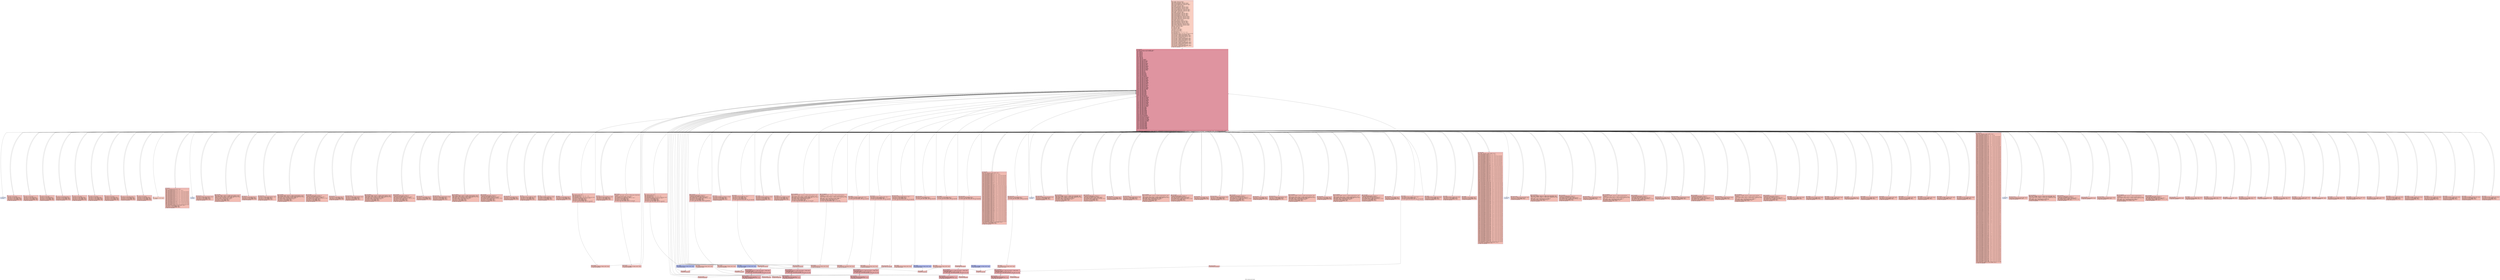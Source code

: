 digraph "CFG for 'nested_switch' function" {
	label="CFG for 'nested_switch' function";

	Node0x6073e4bb7b60 [shape=record,color="#3d50c3ff", style=filled, fillcolor="#f2907270" fontname="Courier",label="{2:\l|  %dummy.var412 = alloca i32, align 4\l  %cff.state306 = alloca i32, align 4\l  %fake.counter.phialloca302 = alloca i32, align 4\l  %fake.counter287.phialloca = alloca i32, align 4\l  %fake.counter.reload303.alloca = alloca i32, align 4\l  %fake.counter287.reload.alloca = alloca i32, align 4\l  %dummy.var276 = alloca i32, align 4\l  %cff.state199 = alloca i32, align 4\l  %fake.counter.phialloca193 = alloca i32, align 4\l  %fake.counter163.phialloca = alloca i32, align 4\l  %fake.counter170.phialloca = alloca i32, align 4\l  %fake.counter177.phialloca = alloca i32, align 4\l  %fake.counter.reload194.alloca = alloca i32, align 4\l  %fake.counter163.reload.alloca = alloca i32, align 4\l  %fake.counter170.reload.alloca = alloca i32, align 4\l  %fake.counter177.reload.alloca = alloca i32, align 4\l  %dummy.var152 = alloca i32, align 4\l  %cff.state105 = alloca i32, align 4\l  %fake.counter.phialloca98 = alloca i32, align 4\l  %fake.counter65.phialloca = alloca i32, align 4\l  %fake.counter72.phialloca = alloca i32, align 4\l  %fake.counter79.phialloca = alloca i32, align 4\l  %fake.counter86.phialloca = alloca i32, align 4\l  %fake.counter.reload99.alloca = alloca i32, align 4\l  %fake.counter65.reload.alloca = alloca i32, align 4\l  %fake.counter72.reload.alloca = alloca i32, align 4\l  %fake.counter79.reload.alloca = alloca i32, align 4\l  %fake.counter86.reload.alloca = alloca i32, align 4\l  %dummy.var54 = alloca i32, align 4\l  %cff.state35 = alloca i32, align 4\l  %fake.counter.phialloca = alloca i32, align 4\l  %fake.counter10.phialloca = alloca i32, align 4\l  %fake.counter17.phialloca = alloca i32, align 4\l  %fake.counter24.phialloca = alloca i32, align 4\l  %fake.counter.reload.alloca = alloca i32, align 4\l  %fake.counter10.reload.alloca = alloca i32, align 4\l  %fake.counter17.reload.alloca = alloca i32, align 4\l  %fake.counter24.reload.alloca = alloca i32, align 4\l  %dummy.var = alloca i32, align 4\l  %cff.state = alloca i32, align 4\l  %3 = alloca i32, align 4\l  %4 = alloca i32, align 4\l  %5 = alloca i32, align 4\l  store i32 %0, ptr %3, align 4\l  store i32 %1, ptr %4, align 4\l  store i32 0, ptr %5, align 4\l  %6 = load i32, ptr %3, align 4\l  %7 = icmp eq i32 %6, 1\l  %cff.case.select = select i1 %7, i32 1, i32 11\l  %8 = icmp eq i32 %6, 2\l  %cff.case.select1 = select i1 %8, i32 6, i32 %cff.case.select\l  store i32 %cff.case.select1, ptr %cff.state, align 4\l  store i32 undef, ptr %fake.counter.phialloca, align 4\l  store i32 undef, ptr %fake.counter10.phialloca, align 4\l  store i32 undef, ptr %fake.counter17.phialloca, align 4\l  store i32 undef, ptr %fake.counter24.phialloca, align 4\l  store i32 13, ptr %cff.state35, align 4\l  store i32 undef, ptr %fake.counter.phialloca98, align 4\l  store i32 undef, ptr %fake.counter65.phialloca, align 4\l  store i32 undef, ptr %fake.counter72.phialloca, align 4\l  store i32 undef, ptr %fake.counter79.phialloca, align 4\l  store i32 undef, ptr %fake.counter86.phialloca, align 4\l  store i32 39, ptr %cff.state105, align 4\l  store i32 undef, ptr %fake.counter.phialloca193, align 4\l  store i32 undef, ptr %fake.counter163.phialloca, align 4\l  store i32 undef, ptr %fake.counter170.phialloca, align 4\l  store i32 undef, ptr %fake.counter177.phialloca, align 4\l  store i32 70, ptr %cff.state199, align 4\l  store i32 undef, ptr %fake.counter.phialloca302, align 4\l  store i32 undef, ptr %fake.counter287.phialloca, align 4\l  store i32 101, ptr %cff.state306, align 4\l  br label %cff.dispatch307\l}"];
	Node0x6073e4bb7b60 -> Node0x6073e4c5da30;
	Node0x6073e4bb8000 [shape=record,color="#3d50c3ff", style=filled, fillcolor="#e1675170" fontname="Courier",label="{9:\l|  %10 = load i32, ptr %4, align 4\l  %11 = icmp eq i32 %10, 1\l  %cff.case.select2 = select i1 %11, i32 2, i32 4\l  %12 = icmp eq i32 %10, 2\l  %cff.case.select3 = select i1 %12, i32 3, i32 %cff.case.select2\l  store i32 %cff.case.select3, ptr %cff.state, align 4\l  store i32 13, ptr %cff.state35, align 4\l  store i32 39, ptr %cff.state105, align 4\l  store i32 70, ptr %cff.state199, align 4\l  store i32 101, ptr %cff.state306, align 4\l  br i1 false, label %fake.then453, label %cff.dispatch307\l|{<s0>T|<s1>F}}"];
	Node0x6073e4bb8000:s0 -> Node0x6073e4caf6e0;
	Node0x6073e4bb8000:s1 -> Node0x6073e4c5da30;
	Node0x6073e4bb82d0 [shape=record,color="#3d50c3ff", style=filled, fillcolor="#e1675170" fontname="Courier",label="{13:\l|  store i32 11, ptr %5, align 4\l  store i32 5, ptr %cff.state, align 4\l  store i32 13, ptr %cff.state35, align 4\l  store i32 39, ptr %cff.state105, align 4\l  store i32 70, ptr %cff.state199, align 4\l  store i32 101, ptr %cff.state306, align 4\l  br label %cff.dispatch307\l}"];
	Node0x6073e4bb82d0 -> Node0x6073e4c5da30;
	Node0x6073e4bb8330 [shape=record,color="#3d50c3ff", style=filled, fillcolor="#e1675170" fontname="Courier",label="{14:\l|  store i32 12, ptr %5, align 4\l  store i32 5, ptr %cff.state, align 4\l  store i32 13, ptr %cff.state35, align 4\l  store i32 39, ptr %cff.state105, align 4\l  store i32 70, ptr %cff.state199, align 4\l  store i32 101, ptr %cff.state306, align 4\l  br label %cff.dispatch307\l}"];
	Node0x6073e4bb8330 -> Node0x6073e4c5da30;
	Node0x6073e4bb8270 [shape=record,color="#3d50c3ff", style=filled, fillcolor="#e1675170" fontname="Courier",label="{15:\l|  store i32 10, ptr %5, align 4\l  store i32 5, ptr %cff.state, align 4\l  store i32 13, ptr %cff.state35, align 4\l  store i32 39, ptr %cff.state105, align 4\l  store i32 70, ptr %cff.state199, align 4\l  store i32 101, ptr %cff.state306, align 4\l  br label %cff.dispatch307\l}"];
	Node0x6073e4bb8270 -> Node0x6073e4c5da30;
	Node0x6073e4bb8590 [shape=record,color="#3d50c3ff", style=filled, fillcolor="#e1675170" fontname="Courier",label="{16:\l|  store i32 12, ptr %cff.state, align 4\l  store i32 13, ptr %cff.state35, align 4\l  store i32 39, ptr %cff.state105, align 4\l  store i32 70, ptr %cff.state199, align 4\l  store i32 101, ptr %cff.state306, align 4\l  br label %cff.dispatch307\l}"];
	Node0x6073e4bb8590 -> Node0x6073e4c5da30;
	Node0x6073e4bb8060 [shape=record,color="#3d50c3ff", style=filled, fillcolor="#e1675170" fontname="Courier",label="{17:\l|  %18 = load i32, ptr %4, align 4\l  %19 = icmp eq i32 %18, 1\l  %cff.case.select4 = select i1 %19, i32 7, i32 9\l  %20 = icmp eq i32 %18, 2\l  %cff.case.select5 = select i1 %20, i32 8, i32 %cff.case.select4\l  store i32 %cff.case.select5, ptr %cff.state, align 4\l  store i32 13, ptr %cff.state35, align 4\l  store i32 39, ptr %cff.state105, align 4\l  store i32 70, ptr %cff.state199, align 4\l  store i32 101, ptr %cff.state306, align 4\l  br i1 false, label %fake.block463, label %cff.dispatch307\l|{<s0>T|<s1>F}}"];
	Node0x6073e4bb8060:s0 -> Node0x6073e4cb0850;
	Node0x6073e4bb8060:s1 -> Node0x6073e4c5da30;
	Node0x6073e4bb8a60 [shape=record,color="#3d50c3ff", style=filled, fillcolor="#e1675170" fontname="Courier",label="{21:\l|  store i32 21, ptr %5, align 4\l  store i32 10, ptr %cff.state, align 4\l  store i32 13, ptr %cff.state35, align 4\l  store i32 39, ptr %cff.state105, align 4\l  store i32 70, ptr %cff.state199, align 4\l  store i32 101, ptr %cff.state306, align 4\l  br label %cff.dispatch307\l}"];
	Node0x6073e4bb8a60 -> Node0x6073e4c5da30;
	Node0x6073e4bb8ac0 [shape=record,color="#3d50c3ff", style=filled, fillcolor="#e1675170" fontname="Courier",label="{22:\l|  store i32 22, ptr %5, align 4\l  store i32 10, ptr %cff.state, align 4\l  store i32 13, ptr %cff.state35, align 4\l  store i32 39, ptr %cff.state105, align 4\l  store i32 70, ptr %cff.state199, align 4\l  store i32 101, ptr %cff.state306, align 4\l  br label %cff.dispatch307\l}"];
	Node0x6073e4bb8ac0 -> Node0x6073e4c5da30;
	Node0x6073e4bb8a00 [shape=record,color="#3d50c3ff", style=filled, fillcolor="#e1675170" fontname="Courier",label="{23:\l|  store i32 20, ptr %5, align 4\l  store i32 10, ptr %cff.state, align 4\l  store i32 13, ptr %cff.state35, align 4\l  store i32 39, ptr %cff.state105, align 4\l  store i32 70, ptr %cff.state199, align 4\l  store i32 101, ptr %cff.state306, align 4\l  br label %cff.dispatch307\l}"];
	Node0x6073e4bb8a00 -> Node0x6073e4c5da30;
	Node0x6073e4bb8d20 [shape=record,color="#3d50c3ff", style=filled, fillcolor="#e1675170" fontname="Courier",label="{24:\l|  store i32 12, ptr %cff.state, align 4\l  store i32 13, ptr %cff.state35, align 4\l  store i32 39, ptr %cff.state105, align 4\l  store i32 70, ptr %cff.state199, align 4\l  store i32 101, ptr %cff.state306, align 4\l  br label %cff.dispatch307\l}"];
	Node0x6073e4bb8d20 -> Node0x6073e4c5da30;
	Node0x6073e4bb7fa0 [shape=record,color="#3d50c3ff", style=filled, fillcolor="#e1675170" fontname="Courier",label="{25:\l|  store i32 0, ptr %5, align 4\l  store i32 12, ptr %cff.state, align 4\l  store i32 13, ptr %cff.state35, align 4\l  store i32 39, ptr %cff.state105, align 4\l  store i32 70, ptr %cff.state199, align 4\l  store i32 101, ptr %cff.state306, align 4\l  br label %cff.dispatch307\l}"];
	Node0x6073e4bb7fa0 -> Node0x6073e4c5da30;
	Node0x6073e4bb88b0 [shape=record,color="#3d50c3ff", style=filled, fillcolor="#f2907270" fontname="Courier",label="{26:\l|  %27 = load i32, ptr %5, align 4\l  ret i32 %27\l}"];
	Node0x6073e4bcb070 [shape=record,color="#3d50c3ff", style=filled, fillcolor="#e1675170" fontname="Courier",label="{cff.dispatch:\l|  %cff.cur = load i32, ptr %cff.state, align 4\l  %28 = icmp eq i32 %cff.cur, 1\l  %cff.case.select39 = select i1 %28, i32 1, i32 14\l  %29 = icmp eq i32 %cff.cur, 2\l  %cff.case.select40 = select i1 %29, i32 2, i32 %cff.case.select39\l  %30 = icmp eq i32 %cff.cur, 3\l  %cff.case.select41 = select i1 %30, i32 3, i32 %cff.case.select40\l  %31 = icmp eq i32 %cff.cur, 4\l  %cff.case.select42 = select i1 %31, i32 4, i32 %cff.case.select41\l  %32 = icmp eq i32 %cff.cur, 5\l  %cff.case.select43 = select i1 %32, i32 5, i32 %cff.case.select42\l  %33 = icmp eq i32 %cff.cur, 6\l  %cff.case.select44 = select i1 %33, i32 6, i32 %cff.case.select43\l  %34 = icmp eq i32 %cff.cur, 7\l  %cff.case.select45 = select i1 %34, i32 7, i32 %cff.case.select44\l  %35 = icmp eq i32 %cff.cur, 8\l  %cff.case.select46 = select i1 %35, i32 8, i32 %cff.case.select45\l  %36 = icmp eq i32 %cff.cur, 9\l  %cff.case.select47 = select i1 %36, i32 9, i32 %cff.case.select46\l  %37 = icmp eq i32 %cff.cur, 10\l  %cff.case.select48 = select i1 %37, i32 10, i32 %cff.case.select47\l  %38 = icmp eq i32 %cff.cur, 11\l  %cff.case.select49 = select i1 %38, i32 11, i32 %cff.case.select48\l  %39 = icmp eq i32 %cff.cur, 12\l  %cff.case.select50 = select i1 %39, i32 12, i32 %cff.case.select49\l  store i32 %cff.case.select50, ptr %cff.state35, align 4\l  store i32 39, ptr %cff.state105, align 4\l  store i32 70, ptr %cff.state199, align 4\l  store i32 101, ptr %cff.state306, align 4\l  br label %cff.dispatch307\l}"];
	Node0x6073e4bcb070 -> Node0x6073e4c5da30;
	Node0x6073e4bcb100 [shape=record,color="#3d50c3ff", style=filled, fillcolor="#c7d7f070" fontname="Courier",label="{cff.default:\l|  unreachable\l}"];
	Node0x6073e4bd36b0 [shape=record,color="#3d50c3ff", style=filled, fillcolor="#e1675170" fontname="Courier",label="{fake.loop.entry:\l|  store i32 0, ptr %fake.counter.phialloca, align 4\l  store i32 16, ptr %cff.state35, align 4\l  store i32 39, ptr %cff.state105, align 4\l  store i32 70, ptr %cff.state199, align 4\l  store i32 101, ptr %cff.state306, align 4\l  br label %cff.dispatch307\l}"];
	Node0x6073e4bd36b0 -> Node0x6073e4c5da30;
	Node0x6073e4bd3710 [shape=record,color="#3d50c3ff", style=filled, fillcolor="#e1675170" fontname="Courier",label="{fake.loop.header:\l|  %fake.counter.reload31 = load i32, ptr %fake.counter.phialloca, align 4\l  %fake.counter.reload = load i32, ptr %fake.counter.phialloca, align 4\l  store i32 %fake.counter.reload, ptr %fake.counter.reload.alloca, align 4\l  %fake.cond = icmp slt i32 %fake.counter.reload31, 10\l  %cff.next = select i1 %fake.cond, i32 17, i32 18\l  store i32 %cff.next, ptr %cff.state35, align 4\l  store i32 39, ptr %cff.state105, align 4\l  store i32 70, ptr %cff.state199, align 4\l  store i32 101, ptr %cff.state306, align 4\l  br label %cff.dispatch307\l}"];
	Node0x6073e4bd3710 -> Node0x6073e4c5da30;
	Node0x6073e4bd37a0 [shape=record,color="#3d50c3ff", style=filled, fillcolor="#e1675170" fontname="Courier",label="{fake.loop.body:\l|  %fake.counter.reload.reload = load i32, ptr %fake.counter.reload.alloca,\l... align 4\l  %fake.inc = add i32 %fake.counter.reload.reload, 1\l  store volatile i32 66, ptr %dummy.var, align 4\l  store i32 %fake.inc, ptr %fake.counter.phialloca, align 4\l  store i32 16, ptr %cff.state35, align 4\l  store i32 39, ptr %cff.state105, align 4\l  store i32 70, ptr %cff.state199, align 4\l  store i32 101, ptr %cff.state306, align 4\l  br i1 false, label %fake.block464, label %cff.dispatch307\l|{<s0>T|<s1>F}}"];
	Node0x6073e4bd37a0:s0 -> Node0x6073e4cb0b20;
	Node0x6073e4bd37a0:s1 -> Node0x6073e4c5da30;
	Node0x6073e4bd3830 [shape=record,color="#3d50c3ff", style=filled, fillcolor="#e1675170" fontname="Courier",label="{fake.loop.exit:\l|  store i32 13, ptr %cff.state35, align 4\l  store i32 39, ptr %cff.state105, align 4\l  store i32 70, ptr %cff.state199, align 4\l  store i32 101, ptr %cff.state306, align 4\l  br label %cff.dispatch307\l}"];
	Node0x6073e4bd3830 -> Node0x6073e4c5da30;
	Node0x6073e4bd3e40 [shape=record,color="#3d50c3ff", style=filled, fillcolor="#e1675170" fontname="Courier",label="{fake.loop.entry6:\l|  store i32 0, ptr %fake.counter10.phialloca, align 4\l  store i32 20, ptr %cff.state35, align 4\l  store i32 39, ptr %cff.state105, align 4\l  store i32 70, ptr %cff.state199, align 4\l  store i32 101, ptr %cff.state306, align 4\l  br label %cff.dispatch307\l}"];
	Node0x6073e4bd3e40 -> Node0x6073e4c5da30;
	Node0x6073e4bd3ed0 [shape=record,color="#3d50c3ff", style=filled, fillcolor="#e1675170" fontname="Courier",label="{fake.loop.header7:\l|  %fake.counter10.reload32 = load i32, ptr %fake.counter10.phialloca, align 4\l  %fake.counter10.reload = load i32, ptr %fake.counter10.phialloca, align 4\l  store i32 %fake.counter10.reload, ptr %fake.counter10.reload.alloca, align 4\l  %fake.cond11 = icmp slt i32 %fake.counter10.reload32, 10\l  %cff.next51 = select i1 %fake.cond11, i32 21, i32 22\l  store i32 %cff.next51, ptr %cff.state35, align 4\l  store i32 39, ptr %cff.state105, align 4\l  store i32 70, ptr %cff.state199, align 4\l  store i32 101, ptr %cff.state306, align 4\l  br label %cff.dispatch307\l}"];
	Node0x6073e4bd3ed0 -> Node0x6073e4c5da30;
	Node0x6073e4bd3f60 [shape=record,color="#3d50c3ff", style=filled, fillcolor="#e1675170" fontname="Courier",label="{fake.loop.body8:\l|  %fake.counter10.reload.reload = load i32, ptr\l... %fake.counter10.reload.alloca, align 4\l  %fake.inc12 = add i32 %fake.counter10.reload.reload, 1\l  store volatile i32 960, ptr %dummy.var, align 4\l  store i32 %fake.inc12, ptr %fake.counter10.phialloca, align 4\l  store i32 20, ptr %cff.state35, align 4\l  store i32 39, ptr %cff.state105, align 4\l  store i32 70, ptr %cff.state199, align 4\l  store i32 101, ptr %cff.state306, align 4\l  br label %cff.dispatch307\l}"];
	Node0x6073e4bd3f60 -> Node0x6073e4c5da30;
	Node0x6073e4bd3ff0 [shape=record,color="#3d50c3ff", style=filled, fillcolor="#e1675170" fontname="Courier",label="{fake.loop.exit9:\l|  store i32 13, ptr %cff.state35, align 4\l  store i32 39, ptr %cff.state105, align 4\l  store i32 70, ptr %cff.state199, align 4\l  store i32 101, ptr %cff.state306, align 4\l  br label %cff.dispatch307\l}"];
	Node0x6073e4bd3ff0 -> Node0x6073e4c5da30;
	Node0x6073e4bd0640 [shape=record,color="#3d50c3ff", style=filled, fillcolor="#e1675170" fontname="Courier",label="{fake.loop.entry13:\l|  store i32 0, ptr %fake.counter17.phialloca, align 4\l  store i32 24, ptr %cff.state35, align 4\l  store i32 39, ptr %cff.state105, align 4\l  store i32 70, ptr %cff.state199, align 4\l  store i32 101, ptr %cff.state306, align 4\l  br label %cff.dispatch307\l}"];
	Node0x6073e4bd0640 -> Node0x6073e4c5da30;
	Node0x6073e4bd06d0 [shape=record,color="#3d50c3ff", style=filled, fillcolor="#e1675170" fontname="Courier",label="{fake.loop.header14:\l|  %fake.counter17.reload33 = load i32, ptr %fake.counter17.phialloca, align 4\l  %fake.counter17.reload = load i32, ptr %fake.counter17.phialloca, align 4\l  store i32 %fake.counter17.reload, ptr %fake.counter17.reload.alloca, align 4\l  %fake.cond18 = icmp slt i32 %fake.counter17.reload33, 10\l  %cff.next52 = select i1 %fake.cond18, i32 25, i32 26\l  store i32 %cff.next52, ptr %cff.state35, align 4\l  store i32 39, ptr %cff.state105, align 4\l  store i32 70, ptr %cff.state199, align 4\l  store i32 101, ptr %cff.state306, align 4\l  br label %cff.dispatch307\l}"];
	Node0x6073e4bd06d0 -> Node0x6073e4c5da30;
	Node0x6073e4bd0760 [shape=record,color="#3d50c3ff", style=filled, fillcolor="#e1675170" fontname="Courier",label="{fake.loop.body15:\l|  %fake.counter17.reload.reload = load i32, ptr\l... %fake.counter17.reload.alloca, align 4\l  %fake.inc19 = add i32 %fake.counter17.reload.reload, 1\l  store volatile i32 15084, ptr %dummy.var, align 4\l  store i32 %fake.inc19, ptr %fake.counter17.phialloca, align 4\l  store i32 24, ptr %cff.state35, align 4\l  store i32 39, ptr %cff.state105, align 4\l  store i32 70, ptr %cff.state199, align 4\l  store i32 101, ptr %cff.state306, align 4\l  br label %cff.dispatch307\l}"];
	Node0x6073e4bd0760 -> Node0x6073e4c5da30;
	Node0x6073e4bd07f0 [shape=record,color="#3d50c3ff", style=filled, fillcolor="#e1675170" fontname="Courier",label="{fake.loop.exit16:\l|  store i32 13, ptr %cff.state35, align 4\l  store i32 39, ptr %cff.state105, align 4\l  store i32 70, ptr %cff.state199, align 4\l  store i32 101, ptr %cff.state306, align 4\l  br label %cff.dispatch307\l}"];
	Node0x6073e4bd07f0 -> Node0x6073e4c5da30;
	Node0x6073e4bd0ef0 [shape=record,color="#3d50c3ff", style=filled, fillcolor="#e1675170" fontname="Courier",label="{fake.loop.entry20:\l|  store i32 0, ptr %fake.counter24.phialloca, align 4\l  store i32 28, ptr %cff.state35, align 4\l  store i32 39, ptr %cff.state105, align 4\l  store i32 70, ptr %cff.state199, align 4\l  store i32 101, ptr %cff.state306, align 4\l  br label %cff.dispatch307\l}"];
	Node0x6073e4bd0ef0 -> Node0x6073e4c5da30;
	Node0x6073e4bd0f80 [shape=record,color="#3d50c3ff", style=filled, fillcolor="#e1675170" fontname="Courier",label="{fake.loop.header21:\l|  %fake.counter24.reload34 = load i32, ptr %fake.counter24.phialloca, align 4\l  %fake.counter24.reload = load i32, ptr %fake.counter24.phialloca, align 4\l  store i32 %fake.counter24.reload, ptr %fake.counter24.reload.alloca, align 4\l  %fake.cond25 = icmp slt i32 %fake.counter24.reload34, 10\l  %cff.next53 = select i1 %fake.cond25, i32 29, i32 30\l  store i32 %cff.next53, ptr %cff.state35, align 4\l  store i32 39, ptr %cff.state105, align 4\l  store i32 70, ptr %cff.state199, align 4\l  store i32 101, ptr %cff.state306, align 4\l  br label %cff.dispatch307\l}"];
	Node0x6073e4bd0f80 -> Node0x6073e4c5da30;
	Node0x6073e4bd1010 [shape=record,color="#3d50c3ff", style=filled, fillcolor="#e1675170" fontname="Courier",label="{fake.loop.body22:\l|  %fake.counter24.reload.reload = load i32, ptr\l... %fake.counter24.reload.alloca, align 4\l  %fake.inc26 = add i32 %fake.counter24.reload.reload, 1\l  store volatile i32 102080, ptr %dummy.var, align 4\l  store i32 %fake.inc26, ptr %fake.counter24.phialloca, align 4\l  store i32 28, ptr %cff.state35, align 4\l  store i32 39, ptr %cff.state105, align 4\l  store i32 70, ptr %cff.state199, align 4\l  store i32 101, ptr %cff.state306, align 4\l  br label %cff.dispatch307\l}"];
	Node0x6073e4bd1010 -> Node0x6073e4c5da30;
	Node0x6073e4bd5fe0 [shape=record,color="#3d50c3ff", style=filled, fillcolor="#e1675170" fontname="Courier",label="{fake.loop.exit23:\l|  store i32 13, ptr %cff.state35, align 4\l  store i32 39, ptr %cff.state105, align 4\l  store i32 70, ptr %cff.state199, align 4\l  store i32 101, ptr %cff.state306, align 4\l  br label %cff.dispatch307\l}"];
	Node0x6073e4bd5fe0 -> Node0x6073e4c5da30;
	Node0x6073e4bd6740 [shape=record,color="#3d50c3ff", style=filled, fillcolor="#e1675170" fontname="Courier",label="{fake.then:\l|  store volatile i32 52, ptr %dummy.var, align 4\l  store i32 33, ptr %cff.state35, align 4\l  store i32 39, ptr %cff.state105, align 4\l  store i32 70, ptr %cff.state199, align 4\l  store i32 101, ptr %cff.state306, align 4\l  br label %cff.dispatch307\l}"];
	Node0x6073e4bd6740 -> Node0x6073e4c5da30;
	Node0x6073e4bd67d0 [shape=record,color="#3d50c3ff", style=filled, fillcolor="#e1675170" fontname="Courier",label="{fake.else:\l|  store volatile i32 2880, ptr %dummy.var, align 4\l  store i32 33, ptr %cff.state35, align 4\l  store i32 39, ptr %cff.state105, align 4\l  store i32 70, ptr %cff.state199, align 4\l  store i32 101, ptr %cff.state306, align 4\l  br label %cff.dispatch307\l}"];
	Node0x6073e4bd67d0 -> Node0x6073e4c5da30;
	Node0x6073e4bd6860 [shape=record,color="#3d50c3ff", style=filled, fillcolor="#e1675170" fontname="Courier",label="{fake.merge:\l|  store i32 13, ptr %cff.state35, align 4\l  store i32 39, ptr %cff.state105, align 4\l  store i32 70, ptr %cff.state199, align 4\l  store i32 101, ptr %cff.state306, align 4\l  br label %cff.dispatch307\l}"];
	Node0x6073e4bd6860 -> Node0x6073e4c5da30;
	Node0x6073e4bd6bc0 [shape=record,color="#3d50c3ff", style=filled, fillcolor="#e1675170" fontname="Courier",label="{fake.block:\l|  store volatile i32 -144, ptr %dummy.var, align 4\l  store i32 13, ptr %cff.state35, align 4\l  store i32 39, ptr %cff.state105, align 4\l  store i32 70, ptr %cff.state199, align 4\l  store i32 101, ptr %cff.state306, align 4\l  br label %cff.dispatch307\l}"];
	Node0x6073e4bd6bc0 -> Node0x6073e4c5da30;
	Node0x6073e4bd6da0 [shape=record,color="#3d50c3ff", style=filled, fillcolor="#e1675170" fontname="Courier",label="{fake.block27:\l|  store volatile i32 6047157, ptr %dummy.var, align 4\l  store i32 13, ptr %cff.state35, align 4\l  store i32 39, ptr %cff.state105, align 4\l  store i32 70, ptr %cff.state199, align 4\l  store i32 101, ptr %cff.state306, align 4\l  br label %cff.dispatch307\l}"];
	Node0x6073e4bd6da0 -> Node0x6073e4c5da30;
	Node0x6073e4bd7160 [shape=record,color="#3d50c3ff", style=filled, fillcolor="#e1675170" fontname="Courier",label="{fake.block28:\l|  store volatile i32 4112, ptr %dummy.var, align 4\l  store i32 13, ptr %cff.state35, align 4\l  store i32 39, ptr %cff.state105, align 4\l  store i32 70, ptr %cff.state199, align 4\l  store i32 101, ptr %cff.state306, align 4\l  br label %cff.dispatch307\l}"];
	Node0x6073e4bd7160 -> Node0x6073e4c5da30;
	Node0x6073e4bd7460 [shape=record,color="#3d50c3ff", style=filled, fillcolor="#e1675170" fontname="Courier",label="{fake.block29:\l|  store volatile i32 29, ptr %dummy.var, align 4\l  store i32 13, ptr %cff.state35, align 4\l  store i32 39, ptr %cff.state105, align 4\l  store i32 70, ptr %cff.state199, align 4\l  store i32 101, ptr %cff.state306, align 4\l  br i1 false, label %fake.loop.entry426, label %cff.dispatch307\l|{<s0>T|<s1>F}}"];
	Node0x6073e4bd7460:s0 -> Node0x6073e4cad5e0;
	Node0x6073e4bd7460:s1 -> Node0x6073e4c5da30;
	Node0x6073e4bd7640 [shape=record,color="#3d50c3ff", style=filled, fillcolor="#e1675170" fontname="Courier",label="{fake.block30:\l|  store volatile i32 7, ptr %dummy.var, align 4\l  store i32 13, ptr %cff.state35, align 4\l  store i32 39, ptr %cff.state105, align 4\l  store i32 70, ptr %cff.state199, align 4\l  store i32 101, ptr %cff.state306, align 4\l  br label %cff.dispatch307\l}"];
	Node0x6073e4bd7640 -> Node0x6073e4c5da30;
	Node0x6073e4bd4190 [shape=record,color="#3d50c3ff", style=filled, fillcolor="#e1675170" fontname="Courier",label="{cff.dispatch36:\l|  %cff.cur38 = load i32, ptr %cff.state35, align 4\l  %40 = icmp eq i32 %cff.cur38, 1\l  %cff.case.select109 = select i1 %40, i32 1, i32 40\l  %41 = icmp eq i32 %cff.cur38, 2\l  %cff.case.select110 = select i1 %41, i32 2, i32 %cff.case.select109\l  %42 = icmp eq i32 %cff.cur38, 3\l  %cff.case.select111 = select i1 %42, i32 3, i32 %cff.case.select110\l  %43 = icmp eq i32 %cff.cur38, 4\l  %cff.case.select112 = select i1 %43, i32 4, i32 %cff.case.select111\l  %44 = icmp eq i32 %cff.cur38, 5\l  %cff.case.select113 = select i1 %44, i32 5, i32 %cff.case.select112\l  %45 = icmp eq i32 %cff.cur38, 6\l  %cff.case.select114 = select i1 %45, i32 6, i32 %cff.case.select113\l  %46 = icmp eq i32 %cff.cur38, 7\l  %cff.case.select115 = select i1 %46, i32 7, i32 %cff.case.select114\l  %47 = icmp eq i32 %cff.cur38, 8\l  %cff.case.select116 = select i1 %47, i32 8, i32 %cff.case.select115\l  %48 = icmp eq i32 %cff.cur38, 9\l  %cff.case.select117 = select i1 %48, i32 9, i32 %cff.case.select116\l  %49 = icmp eq i32 %cff.cur38, 10\l  %cff.case.select118 = select i1 %49, i32 10, i32 %cff.case.select117\l  %50 = icmp eq i32 %cff.cur38, 11\l  %cff.case.select119 = select i1 %50, i32 11, i32 %cff.case.select118\l  %51 = icmp eq i32 %cff.cur38, 12\l  %cff.case.select120 = select i1 %51, i32 12, i32 %cff.case.select119\l  %52 = icmp eq i32 %cff.cur38, 13\l  %cff.case.select121 = select i1 %52, i32 13, i32 %cff.case.select120\l  %53 = icmp eq i32 %cff.cur38, 14\l  %cff.case.select122 = select i1 %53, i32 14, i32 %cff.case.select121\l  %54 = icmp eq i32 %cff.cur38, 15\l  %cff.case.select123 = select i1 %54, i32 15, i32 %cff.case.select122\l  %55 = icmp eq i32 %cff.cur38, 16\l  %cff.case.select124 = select i1 %55, i32 16, i32 %cff.case.select123\l  %56 = icmp eq i32 %cff.cur38, 17\l  %cff.case.select125 = select i1 %56, i32 17, i32 %cff.case.select124\l  %57 = icmp eq i32 %cff.cur38, 18\l  %cff.case.select126 = select i1 %57, i32 18, i32 %cff.case.select125\l  %58 = icmp eq i32 %cff.cur38, 19\l  %cff.case.select127 = select i1 %58, i32 19, i32 %cff.case.select126\l  %59 = icmp eq i32 %cff.cur38, 20\l  %cff.case.select128 = select i1 %59, i32 20, i32 %cff.case.select127\l  %60 = icmp eq i32 %cff.cur38, 21\l  %cff.case.select129 = select i1 %60, i32 21, i32 %cff.case.select128\l  %61 = icmp eq i32 %cff.cur38, 22\l  %cff.case.select130 = select i1 %61, i32 22, i32 %cff.case.select129\l  %62 = icmp eq i32 %cff.cur38, 23\l  %cff.case.select131 = select i1 %62, i32 23, i32 %cff.case.select130\l  %63 = icmp eq i32 %cff.cur38, 24\l  %cff.case.select132 = select i1 %63, i32 24, i32 %cff.case.select131\l  %64 = icmp eq i32 %cff.cur38, 25\l  %cff.case.select133 = select i1 %64, i32 25, i32 %cff.case.select132\l  %65 = icmp eq i32 %cff.cur38, 26\l  %cff.case.select134 = select i1 %65, i32 26, i32 %cff.case.select133\l  %66 = icmp eq i32 %cff.cur38, 27\l  %cff.case.select135 = select i1 %66, i32 27, i32 %cff.case.select134\l  %67 = icmp eq i32 %cff.cur38, 28\l  %cff.case.select136 = select i1 %67, i32 28, i32 %cff.case.select135\l  %68 = icmp eq i32 %cff.cur38, 29\l  %cff.case.select137 = select i1 %68, i32 29, i32 %cff.case.select136\l  %69 = icmp eq i32 %cff.cur38, 30\l  %cff.case.select138 = select i1 %69, i32 30, i32 %cff.case.select137\l  %70 = icmp eq i32 %cff.cur38, 31\l  %cff.case.select139 = select i1 %70, i32 31, i32 %cff.case.select138\l  %71 = icmp eq i32 %cff.cur38, 32\l  %cff.case.select140 = select i1 %71, i32 32, i32 %cff.case.select139\l  %72 = icmp eq i32 %cff.cur38, 33\l  %cff.case.select141 = select i1 %72, i32 33, i32 %cff.case.select140\l  %73 = icmp eq i32 %cff.cur38, 34\l  %cff.case.select142 = select i1 %73, i32 34, i32 %cff.case.select141\l  %74 = icmp eq i32 %cff.cur38, 35\l  %cff.case.select143 = select i1 %74, i32 35, i32 %cff.case.select142\l  %75 = icmp eq i32 %cff.cur38, 36\l  %cff.case.select144 = select i1 %75, i32 36, i32 %cff.case.select143\l  %76 = icmp eq i32 %cff.cur38, 37\l  %cff.case.select145 = select i1 %76, i32 37, i32 %cff.case.select144\l  %77 = icmp eq i32 %cff.cur38, 38\l  %cff.case.select146 = select i1 %77, i32 38, i32 %cff.case.select145\l  store i32 %cff.case.select146, ptr %cff.state105, align 4\l  store i32 70, ptr %cff.state199, align 4\l  store i32 101, ptr %cff.state306, align 4\l  br label %cff.dispatch307\l}"];
	Node0x6073e4bd4190 -> Node0x6073e4c5da30;
	Node0x6073e4bd3970 [shape=record,color="#3d50c3ff", style=filled, fillcolor="#c7d7f070" fontname="Courier",label="{cff.default37:\l|  unreachable\l}"];
	Node0x6073e4bd5130 [shape=record,color="#3d50c3ff", style=filled, fillcolor="#e1675170" fontname="Courier",label="{fake.loop.entry55:\l|  store i32 0, ptr %fake.counter.phialloca98, align 4\l  store i32 42, ptr %cff.state105, align 4\l  store i32 70, ptr %cff.state199, align 4\l  store i32 101, ptr %cff.state306, align 4\l  br label %cff.dispatch307\l}"];
	Node0x6073e4bd5130 -> Node0x6073e4c5da30;
	Node0x6073e4bd5190 [shape=record,color="#3d50c3ff", style=filled, fillcolor="#e1675170" fontname="Courier",label="{fake.loop.header56:\l|  %fake.counter.reload100 = load i32, ptr %fake.counter.phialloca98, align 4\l  %fake.counter.reload99 = load i32, ptr %fake.counter.phialloca98, align 4\l  store i32 %fake.counter.reload99, ptr %fake.counter.reload99.alloca, align 4\l  %fake.cond59 = icmp slt i32 %fake.counter.reload100, 10\l  %cff.next147 = select i1 %fake.cond59, i32 43, i32 44\l  store i32 %cff.next147, ptr %cff.state105, align 4\l  store i32 70, ptr %cff.state199, align 4\l  store i32 101, ptr %cff.state306, align 4\l  br label %cff.dispatch307\l}"];
	Node0x6073e4bd5190 -> Node0x6073e4c5da30;
	Node0x6073e4bd5220 [shape=record,color="#3d50c3ff", style=filled, fillcolor="#e1675170" fontname="Courier",label="{fake.loop.body57:\l|  %fake.counter.reload99.reload = load i32, ptr\l... %fake.counter.reload99.alloca, align 4\l  %fake.inc60 = add i32 %fake.counter.reload99.reload, 1\l  store volatile i32 94730, ptr %dummy.var54, align 4\l  store i32 %fake.inc60, ptr %fake.counter.phialloca98, align 4\l  store i32 42, ptr %cff.state105, align 4\l  store i32 70, ptr %cff.state199, align 4\l  store i32 101, ptr %cff.state306, align 4\l  br label %cff.dispatch307\l}"];
	Node0x6073e4bd5220 -> Node0x6073e4c5da30;
	Node0x6073e4bd52b0 [shape=record,color="#3d50c3ff", style=filled, fillcolor="#e1675170" fontname="Courier",label="{fake.loop.exit58:\l|  store i32 39, ptr %cff.state105, align 4\l  store i32 70, ptr %cff.state199, align 4\l  store i32 101, ptr %cff.state306, align 4\l  br label %cff.dispatch307\l}"];
	Node0x6073e4bd52b0 -> Node0x6073e4c5da30;
	Node0x6073e4bd59b0 [shape=record,color="#3d50c3ff", style=filled, fillcolor="#e1675170" fontname="Courier",label="{fake.loop.entry61:\l|  store i32 0, ptr %fake.counter65.phialloca, align 4\l  store i32 46, ptr %cff.state105, align 4\l  store i32 70, ptr %cff.state199, align 4\l  store i32 101, ptr %cff.state306, align 4\l  br label %cff.dispatch307\l}"];
	Node0x6073e4bd59b0 -> Node0x6073e4c5da30;
	Node0x6073e4bd5a40 [shape=record,color="#3d50c3ff", style=filled, fillcolor="#e1675170" fontname="Courier",label="{fake.loop.header62:\l|  %fake.counter65.reload101 = load i32, ptr %fake.counter65.phialloca, align\l... 4\l  %fake.counter65.reload = load i32, ptr %fake.counter65.phialloca, align 4\l  store i32 %fake.counter65.reload, ptr %fake.counter65.reload.alloca, align 4\l  %fake.cond66 = icmp slt i32 %fake.counter65.reload101, 10\l  %cff.next148 = select i1 %fake.cond66, i32 47, i32 48\l  store i32 %cff.next148, ptr %cff.state105, align 4\l  store i32 70, ptr %cff.state199, align 4\l  store i32 101, ptr %cff.state306, align 4\l  br label %cff.dispatch307\l}"];
	Node0x6073e4bd5a40 -> Node0x6073e4c5da30;
	Node0x6073e4bd5ad0 [shape=record,color="#3d50c3ff", style=filled, fillcolor="#e1675170" fontname="Courier",label="{fake.loop.body63:\l|  %fake.counter65.reload.reload = load i32, ptr\l... %fake.counter65.reload.alloca, align 4\l  %fake.inc67 = add i32 %fake.counter65.reload.reload, 1\l  store volatile i32 6293, ptr %dummy.var54, align 4\l  store i32 %fake.inc67, ptr %fake.counter65.phialloca, align 4\l  store i32 46, ptr %cff.state105, align 4\l  store i32 70, ptr %cff.state199, align 4\l  store i32 101, ptr %cff.state306, align 4\l  br label %cff.dispatch307\l}"];
	Node0x6073e4bd5ad0 -> Node0x6073e4c5da30;
	Node0x6073e4bd5b60 [shape=record,color="#3d50c3ff", style=filled, fillcolor="#e1675170" fontname="Courier",label="{fake.loop.exit64:\l|  store i32 39, ptr %cff.state105, align 4\l  store i32 70, ptr %cff.state199, align 4\l  store i32 101, ptr %cff.state306, align 4\l  br label %cff.dispatch307\l}"];
	Node0x6073e4bd5b60 -> Node0x6073e4c5da30;
	Node0x6073e4be06b0 [shape=record,color="#3d50c3ff", style=filled, fillcolor="#e1675170" fontname="Courier",label="{fake.loop.entry68:\l|  store i32 0, ptr %fake.counter72.phialloca, align 4\l  store i32 50, ptr %cff.state105, align 4\l  store i32 70, ptr %cff.state199, align 4\l  store i32 101, ptr %cff.state306, align 4\l  br label %cff.dispatch307\l}"];
	Node0x6073e4be06b0 -> Node0x6073e4c5da30;
	Node0x6073e4be0740 [shape=record,color="#3d50c3ff", style=filled, fillcolor="#e1675170" fontname="Courier",label="{fake.loop.header69:\l|  %fake.counter72.reload102 = load i32, ptr %fake.counter72.phialloca, align\l... 4\l  %fake.counter72.reload = load i32, ptr %fake.counter72.phialloca, align 4\l  store i32 %fake.counter72.reload, ptr %fake.counter72.reload.alloca, align 4\l  %fake.cond73 = icmp slt i32 %fake.counter72.reload102, 10\l  %cff.next149 = select i1 %fake.cond73, i32 51, i32 52\l  store i32 %cff.next149, ptr %cff.state105, align 4\l  store i32 70, ptr %cff.state199, align 4\l  store i32 101, ptr %cff.state306, align 4\l  br i1 false, label %fake.loop.entry440, label %cff.dispatch307\l|{<s0>T|<s1>F}}"];
	Node0x6073e4be0740:s0 -> Node0x6073e4cae650;
	Node0x6073e4be0740:s1 -> Node0x6073e4c5da30;
	Node0x6073e4be07d0 [shape=record,color="#3d50c3ff", style=filled, fillcolor="#e1675170" fontname="Courier",label="{fake.loop.body70:\l|  %fake.counter72.reload.reload = load i32, ptr\l... %fake.counter72.reload.alloca, align 4\l  %fake.inc74 = add i32 %fake.counter72.reload.reload, 1\l  store volatile i32 0, ptr %dummy.var54, align 4\l  store i32 %fake.inc74, ptr %fake.counter72.phialloca, align 4\l  store i32 50, ptr %cff.state105, align 4\l  store i32 70, ptr %cff.state199, align 4\l  store i32 101, ptr %cff.state306, align 4\l  br label %cff.dispatch307\l}"];
	Node0x6073e4be07d0 -> Node0x6073e4c5da30;
	Node0x6073e4be0860 [shape=record,color="#3d50c3ff", style=filled, fillcolor="#e1675170" fontname="Courier",label="{fake.loop.exit71:\l|  store i32 39, ptr %cff.state105, align 4\l  store i32 70, ptr %cff.state199, align 4\l  store i32 101, ptr %cff.state306, align 4\l  br label %cff.dispatch307\l}"];
	Node0x6073e4be0860 -> Node0x6073e4c5da30;
	Node0x6073e4bf1150 [shape=record,color="#3d50c3ff", style=filled, fillcolor="#e1675170" fontname="Courier",label="{fake.loop.entry75:\l|  store i32 0, ptr %fake.counter79.phialloca, align 4\l  store i32 54, ptr %cff.state105, align 4\l  store i32 70, ptr %cff.state199, align 4\l  store i32 101, ptr %cff.state306, align 4\l  br label %cff.dispatch307\l}"];
	Node0x6073e4bf1150 -> Node0x6073e4c5da30;
	Node0x6073e4bf11e0 [shape=record,color="#3d50c3ff", style=filled, fillcolor="#e1675170" fontname="Courier",label="{fake.loop.header76:\l|  %fake.counter79.reload103 = load i32, ptr %fake.counter79.phialloca, align\l... 4\l  %fake.counter79.reload = load i32, ptr %fake.counter79.phialloca, align 4\l  store i32 %fake.counter79.reload, ptr %fake.counter79.reload.alloca, align 4\l  %fake.cond80 = icmp slt i32 %fake.counter79.reload103, 10\l  %cff.next150 = select i1 %fake.cond80, i32 55, i32 56\l  store i32 %cff.next150, ptr %cff.state105, align 4\l  store i32 70, ptr %cff.state199, align 4\l  store i32 101, ptr %cff.state306, align 4\l  br label %cff.dispatch307\l}"];
	Node0x6073e4bf11e0 -> Node0x6073e4c5da30;
	Node0x6073e4bf1270 [shape=record,color="#3d50c3ff", style=filled, fillcolor="#e1675170" fontname="Courier",label="{fake.loop.body77:\l|  %fake.counter79.reload.reload = load i32, ptr\l... %fake.counter79.reload.alloca, align 4\l  %fake.inc81 = add i32 %fake.counter79.reload.reload, 1\l  store volatile i32 161, ptr %dummy.var54, align 4\l  store i32 %fake.inc81, ptr %fake.counter79.phialloca, align 4\l  store i32 54, ptr %cff.state105, align 4\l  store i32 70, ptr %cff.state199, align 4\l  store i32 101, ptr %cff.state306, align 4\l  br i1 false, label %fake.block462, label %cff.dispatch307\l|{<s0>T|<s1>F}}"];
	Node0x6073e4bf1270:s0 -> Node0x6073e4cb05b0;
	Node0x6073e4bf1270:s1 -> Node0x6073e4c5da30;
	Node0x6073e4bf1300 [shape=record,color="#3d50c3ff", style=filled, fillcolor="#e1675170" fontname="Courier",label="{fake.loop.exit78:\l|  store i32 39, ptr %cff.state105, align 4\l  store i32 70, ptr %cff.state199, align 4\l  store i32 101, ptr %cff.state306, align 4\l  br label %cff.dispatch307\l}"];
	Node0x6073e4bf1300 -> Node0x6073e4c5da30;
	Node0x6073e4bf1910 [shape=record,color="#3d50c3ff", style=filled, fillcolor="#e1675170" fontname="Courier",label="{fake.loop.entry82:\l|  store i32 0, ptr %fake.counter86.phialloca, align 4\l  store i32 58, ptr %cff.state105, align 4\l  store i32 70, ptr %cff.state199, align 4\l  store i32 101, ptr %cff.state306, align 4\l  br i1 false, label %fake.loop.entry419, label %cff.dispatch307\l|{<s0>T|<s1>F}}"];
	Node0x6073e4bf1910:s0 -> Node0x6073e4cacdf0;
	Node0x6073e4bf1910:s1 -> Node0x6073e4c5da30;
	Node0x6073e4bf19a0 [shape=record,color="#3d50c3ff", style=filled, fillcolor="#e1675170" fontname="Courier",label="{fake.loop.header83:\l|  %fake.counter86.reload104 = load i32, ptr %fake.counter86.phialloca, align\l... 4\l  %fake.counter86.reload = load i32, ptr %fake.counter86.phialloca, align 4\l  store i32 %fake.counter86.reload, ptr %fake.counter86.reload.alloca, align 4\l  %fake.cond87 = icmp slt i32 %fake.counter86.reload104, 10\l  %cff.next151 = select i1 %fake.cond87, i32 59, i32 60\l  store i32 %cff.next151, ptr %cff.state105, align 4\l  store i32 70, ptr %cff.state199, align 4\l  store i32 101, ptr %cff.state306, align 4\l  br label %cff.dispatch307\l}"];
	Node0x6073e4bf19a0 -> Node0x6073e4c5da30;
	Node0x6073e4bf1a30 [shape=record,color="#3d50c3ff", style=filled, fillcolor="#e1675170" fontname="Courier",label="{fake.loop.body84:\l|  %fake.counter86.reload.reload = load i32, ptr\l... %fake.counter86.reload.alloca, align 4\l  %fake.inc88 = add i32 %fake.counter86.reload.reload, 1\l  store volatile i32 22, ptr %dummy.var54, align 4\l  store i32 %fake.inc88, ptr %fake.counter86.phialloca, align 4\l  store i32 58, ptr %cff.state105, align 4\l  store i32 70, ptr %cff.state199, align 4\l  store i32 101, ptr %cff.state306, align 4\l  br label %cff.dispatch307\l}"];
	Node0x6073e4bf1a30 -> Node0x6073e4c5da30;
	Node0x6073e4bf1ac0 [shape=record,color="#3d50c3ff", style=filled, fillcolor="#e1675170" fontname="Courier",label="{fake.loop.exit85:\l|  store i32 39, ptr %cff.state105, align 4\l  store i32 70, ptr %cff.state199, align 4\l  store i32 101, ptr %cff.state306, align 4\l  br label %cff.dispatch307\l}"];
	Node0x6073e4bf1ac0 -> Node0x6073e4c5da30;
	Node0x6073e4bf20a0 [shape=record,color="#3d50c3ff", style=filled, fillcolor="#e1675170" fontname="Courier",label="{fake.then89:\l|  store volatile i32 48, ptr %dummy.var54, align 4\l  store i32 63, ptr %cff.state105, align 4\l  store i32 70, ptr %cff.state199, align 4\l  store i32 101, ptr %cff.state306, align 4\l  br label %cff.dispatch307\l}"];
	Node0x6073e4bf20a0 -> Node0x6073e4c5da30;
	Node0x6073e4bf2130 [shape=record,color="#3d50c3ff", style=filled, fillcolor="#e1675170" fontname="Courier",label="{fake.else90:\l|  store volatile i32 576, ptr %dummy.var54, align 4\l  store i32 63, ptr %cff.state105, align 4\l  store i32 70, ptr %cff.state199, align 4\l  store i32 101, ptr %cff.state306, align 4\l  br label %cff.dispatch307\l}"];
	Node0x6073e4bf2130 -> Node0x6073e4c5da30;
	Node0x6073e4bf21c0 [shape=record,color="#3d50c3ff", style=filled, fillcolor="#e1675170" fontname="Courier",label="{fake.merge91:\l|  store i32 39, ptr %cff.state105, align 4\l  store i32 70, ptr %cff.state199, align 4\l  store i32 101, ptr %cff.state306, align 4\l  br label %cff.dispatch307\l}"];
	Node0x6073e4bf21c0 -> Node0x6073e4c5da30;
	Node0x6073e4bf2520 [shape=record,color="#3d50c3ff", style=filled, fillcolor="#e1675170" fontname="Courier",label="{fake.block92:\l|  store volatile i32 169, ptr %dummy.var54, align 4\l  store i32 39, ptr %cff.state105, align 4\l  store i32 70, ptr %cff.state199, align 4\l  store i32 101, ptr %cff.state306, align 4\l  br label %cff.dispatch307\l}"];
	Node0x6073e4bf2520 -> Node0x6073e4c5da30;
	Node0x6073e4bf2730 [shape=record,color="#3d50c3ff", style=filled, fillcolor="#e1675170" fontname="Courier",label="{fake.block93:\l|  store volatile i32 34650, ptr %dummy.var54, align 4\l  store i32 39, ptr %cff.state105, align 4\l  store i32 70, ptr %cff.state199, align 4\l  store i32 101, ptr %cff.state306, align 4\l  br label %cff.dispatch307\l}"];
	Node0x6073e4bf2730 -> Node0x6073e4c5da30;
	Node0x6073e4bf2ac0 [shape=record,color="#3d50c3ff", style=filled, fillcolor="#e1675170" fontname="Courier",label="{fake.block94:\l|  store volatile i32 -49, ptr %dummy.var54, align 4\l  store i32 39, ptr %cff.state105, align 4\l  store i32 70, ptr %cff.state199, align 4\l  store i32 101, ptr %cff.state306, align 4\l  br label %cff.dispatch307\l}"];
	Node0x6073e4bf2ac0 -> Node0x6073e4c5da30;
	Node0x6073e4bf2d90 [shape=record,color="#3d50c3ff", style=filled, fillcolor="#e1675170" fontname="Courier",label="{fake.block95:\l|  store volatile i32 2522, ptr %dummy.var54, align 4\l  store i32 39, ptr %cff.state105, align 4\l  store i32 70, ptr %cff.state199, align 4\l  store i32 101, ptr %cff.state306, align 4\l  br label %cff.dispatch307\l}"];
	Node0x6073e4bf2d90 -> Node0x6073e4c5da30;
	Node0x6073e4bd9f50 [shape=record,color="#3d50c3ff", style=filled, fillcolor="#e1675170" fontname="Courier",label="{fake.block96:\l|  store volatile i32 4370298, ptr %dummy.var54, align 4\l  store i32 39, ptr %cff.state105, align 4\l  store i32 70, ptr %cff.state199, align 4\l  store i32 101, ptr %cff.state306, align 4\l  br label %cff.dispatch307\l}"];
	Node0x6073e4bd9f50 -> Node0x6073e4c5da30;
	Node0x6073e4bda340 [shape=record,color="#3d50c3ff", style=filled, fillcolor="#e1675170" fontname="Courier",label="{fake.block97:\l|  store volatile i32 7874, ptr %dummy.var54, align 4\l  store i32 39, ptr %cff.state105, align 4\l  store i32 70, ptr %cff.state199, align 4\l  store i32 101, ptr %cff.state306, align 4\l  br label %cff.dispatch307\l}"];
	Node0x6073e4bda340 -> Node0x6073e4c5da30;
	Node0x6073e4bd53f0 [shape=record,color="#3d50c3ff", style=filled, fillcolor="#e1675170" fontname="Courier",label="{cff.dispatch106:\l|  %cff.cur108 = load i32, ptr %cff.state105, align 4\l  %78 = icmp eq i32 %cff.cur108, 1\l  %cff.case.select203 = select i1 %78, i32 1, i32 71\l  %79 = icmp eq i32 %cff.cur108, 2\l  %cff.case.select204 = select i1 %79, i32 2, i32 %cff.case.select203\l  %80 = icmp eq i32 %cff.cur108, 3\l  %cff.case.select205 = select i1 %80, i32 3, i32 %cff.case.select204\l  %81 = icmp eq i32 %cff.cur108, 4\l  %cff.case.select206 = select i1 %81, i32 4, i32 %cff.case.select205\l  %82 = icmp eq i32 %cff.cur108, 5\l  %cff.case.select207 = select i1 %82, i32 5, i32 %cff.case.select206\l  %83 = icmp eq i32 %cff.cur108, 6\l  %cff.case.select208 = select i1 %83, i32 6, i32 %cff.case.select207\l  %84 = icmp eq i32 %cff.cur108, 7\l  %cff.case.select209 = select i1 %84, i32 7, i32 %cff.case.select208\l  %85 = icmp eq i32 %cff.cur108, 8\l  %cff.case.select210 = select i1 %85, i32 8, i32 %cff.case.select209\l  %86 = icmp eq i32 %cff.cur108, 9\l  %cff.case.select211 = select i1 %86, i32 9, i32 %cff.case.select210\l  %87 = icmp eq i32 %cff.cur108, 10\l  %cff.case.select212 = select i1 %87, i32 10, i32 %cff.case.select211\l  %88 = icmp eq i32 %cff.cur108, 11\l  %cff.case.select213 = select i1 %88, i32 11, i32 %cff.case.select212\l  %89 = icmp eq i32 %cff.cur108, 12\l  %cff.case.select214 = select i1 %89, i32 12, i32 %cff.case.select213\l  %90 = icmp eq i32 %cff.cur108, 13\l  %cff.case.select215 = select i1 %90, i32 13, i32 %cff.case.select214\l  %91 = icmp eq i32 %cff.cur108, 14\l  %cff.case.select216 = select i1 %91, i32 14, i32 %cff.case.select215\l  %92 = icmp eq i32 %cff.cur108, 15\l  %cff.case.select217 = select i1 %92, i32 15, i32 %cff.case.select216\l  %93 = icmp eq i32 %cff.cur108, 16\l  %cff.case.select218 = select i1 %93, i32 16, i32 %cff.case.select217\l  %94 = icmp eq i32 %cff.cur108, 17\l  %cff.case.select219 = select i1 %94, i32 17, i32 %cff.case.select218\l  %95 = icmp eq i32 %cff.cur108, 18\l  %cff.case.select220 = select i1 %95, i32 18, i32 %cff.case.select219\l  %96 = icmp eq i32 %cff.cur108, 19\l  %cff.case.select221 = select i1 %96, i32 19, i32 %cff.case.select220\l  %97 = icmp eq i32 %cff.cur108, 20\l  %cff.case.select222 = select i1 %97, i32 20, i32 %cff.case.select221\l  %98 = icmp eq i32 %cff.cur108, 21\l  %cff.case.select223 = select i1 %98, i32 21, i32 %cff.case.select222\l  %99 = icmp eq i32 %cff.cur108, 22\l  %cff.case.select224 = select i1 %99, i32 22, i32 %cff.case.select223\l  %100 = icmp eq i32 %cff.cur108, 23\l  %cff.case.select225 = select i1 %100, i32 23, i32 %cff.case.select224\l  %101 = icmp eq i32 %cff.cur108, 24\l  %cff.case.select226 = select i1 %101, i32 24, i32 %cff.case.select225\l  %102 = icmp eq i32 %cff.cur108, 25\l  %cff.case.select227 = select i1 %102, i32 25, i32 %cff.case.select226\l  %103 = icmp eq i32 %cff.cur108, 26\l  %cff.case.select228 = select i1 %103, i32 26, i32 %cff.case.select227\l  %104 = icmp eq i32 %cff.cur108, 27\l  %cff.case.select229 = select i1 %104, i32 27, i32 %cff.case.select228\l  %105 = icmp eq i32 %cff.cur108, 28\l  %cff.case.select230 = select i1 %105, i32 28, i32 %cff.case.select229\l  %106 = icmp eq i32 %cff.cur108, 29\l  %cff.case.select231 = select i1 %106, i32 29, i32 %cff.case.select230\l  %107 = icmp eq i32 %cff.cur108, 30\l  %cff.case.select232 = select i1 %107, i32 30, i32 %cff.case.select231\l  %108 = icmp eq i32 %cff.cur108, 31\l  %cff.case.select233 = select i1 %108, i32 31, i32 %cff.case.select232\l  %109 = icmp eq i32 %cff.cur108, 32\l  %cff.case.select234 = select i1 %109, i32 32, i32 %cff.case.select233\l  %110 = icmp eq i32 %cff.cur108, 33\l  %cff.case.select235 = select i1 %110, i32 33, i32 %cff.case.select234\l  %111 = icmp eq i32 %cff.cur108, 34\l  %cff.case.select236 = select i1 %111, i32 34, i32 %cff.case.select235\l  %112 = icmp eq i32 %cff.cur108, 35\l  %cff.case.select237 = select i1 %112, i32 35, i32 %cff.case.select236\l  %113 = icmp eq i32 %cff.cur108, 36\l  %cff.case.select238 = select i1 %113, i32 36, i32 %cff.case.select237\l  %114 = icmp eq i32 %cff.cur108, 37\l  %cff.case.select239 = select i1 %114, i32 37, i32 %cff.case.select238\l  %115 = icmp eq i32 %cff.cur108, 38\l  %cff.case.select240 = select i1 %115, i32 38, i32 %cff.case.select239\l  %116 = icmp eq i32 %cff.cur108, 39\l  %cff.case.select241 = select i1 %116, i32 39, i32 %cff.case.select240\l  %117 = icmp eq i32 %cff.cur108, 40\l  %cff.case.select242 = select i1 %117, i32 40, i32 %cff.case.select241\l  %118 = icmp eq i32 %cff.cur108, 41\l  %cff.case.select243 = select i1 %118, i32 41, i32 %cff.case.select242\l  %119 = icmp eq i32 %cff.cur108, 42\l  %cff.case.select244 = select i1 %119, i32 42, i32 %cff.case.select243\l  %120 = icmp eq i32 %cff.cur108, 43\l  %cff.case.select245 = select i1 %120, i32 43, i32 %cff.case.select244\l  %121 = icmp eq i32 %cff.cur108, 44\l  %cff.case.select246 = select i1 %121, i32 44, i32 %cff.case.select245\l  %122 = icmp eq i32 %cff.cur108, 45\l  %cff.case.select247 = select i1 %122, i32 45, i32 %cff.case.select246\l  %123 = icmp eq i32 %cff.cur108, 46\l  %cff.case.select248 = select i1 %123, i32 46, i32 %cff.case.select247\l  %124 = icmp eq i32 %cff.cur108, 47\l  %cff.case.select249 = select i1 %124, i32 47, i32 %cff.case.select248\l  %125 = icmp eq i32 %cff.cur108, 48\l  %cff.case.select250 = select i1 %125, i32 48, i32 %cff.case.select249\l  %126 = icmp eq i32 %cff.cur108, 49\l  %cff.case.select251 = select i1 %126, i32 49, i32 %cff.case.select250\l  %127 = icmp eq i32 %cff.cur108, 50\l  %cff.case.select252 = select i1 %127, i32 50, i32 %cff.case.select251\l  %128 = icmp eq i32 %cff.cur108, 51\l  %cff.case.select253 = select i1 %128, i32 51, i32 %cff.case.select252\l  %129 = icmp eq i32 %cff.cur108, 52\l  %cff.case.select254 = select i1 %129, i32 52, i32 %cff.case.select253\l  %130 = icmp eq i32 %cff.cur108, 53\l  %cff.case.select255 = select i1 %130, i32 53, i32 %cff.case.select254\l  %131 = icmp eq i32 %cff.cur108, 54\l  %cff.case.select256 = select i1 %131, i32 54, i32 %cff.case.select255\l  %132 = icmp eq i32 %cff.cur108, 55\l  %cff.case.select257 = select i1 %132, i32 55, i32 %cff.case.select256\l  %133 = icmp eq i32 %cff.cur108, 56\l  %cff.case.select258 = select i1 %133, i32 56, i32 %cff.case.select257\l  %134 = icmp eq i32 %cff.cur108, 57\l  %cff.case.select259 = select i1 %134, i32 57, i32 %cff.case.select258\l  %135 = icmp eq i32 %cff.cur108, 58\l  %cff.case.select260 = select i1 %135, i32 58, i32 %cff.case.select259\l  %136 = icmp eq i32 %cff.cur108, 59\l  %cff.case.select261 = select i1 %136, i32 59, i32 %cff.case.select260\l  %137 = icmp eq i32 %cff.cur108, 60\l  %cff.case.select262 = select i1 %137, i32 60, i32 %cff.case.select261\l  %138 = icmp eq i32 %cff.cur108, 61\l  %cff.case.select263 = select i1 %138, i32 61, i32 %cff.case.select262\l  %139 = icmp eq i32 %cff.cur108, 62\l  %cff.case.select264 = select i1 %139, i32 62, i32 %cff.case.select263\l  %140 = icmp eq i32 %cff.cur108, 63\l  %cff.case.select265 = select i1 %140, i32 63, i32 %cff.case.select264\l  %141 = icmp eq i32 %cff.cur108, 64\l  %cff.case.select266 = select i1 %141, i32 64, i32 %cff.case.select265\l  %142 = icmp eq i32 %cff.cur108, 65\l  %cff.case.select267 = select i1 %142, i32 65, i32 %cff.case.select266\l  %143 = icmp eq i32 %cff.cur108, 66\l  %cff.case.select268 = select i1 %143, i32 66, i32 %cff.case.select267\l  %144 = icmp eq i32 %cff.cur108, 67\l  %cff.case.select269 = select i1 %144, i32 67, i32 %cff.case.select268\l  %145 = icmp eq i32 %cff.cur108, 68\l  %cff.case.select270 = select i1 %145, i32 68, i32 %cff.case.select269\l  %146 = icmp eq i32 %cff.cur108, 69\l  %cff.case.select271 = select i1 %146, i32 69, i32 %cff.case.select270\l  store i32 %cff.case.select271, ptr %cff.state199, align 4\l  store i32 101, ptr %cff.state306, align 4\l  br label %cff.dispatch307\l}"];
	Node0x6073e4bd53f0 -> Node0x6073e4c5da30;
	Node0x6073e4bd5450 [shape=record,color="#3d50c3ff", style=filled, fillcolor="#cbd8ee70" fontname="Courier",label="{cff.default107:\l|  unreachable\l}"];
	Node0x6073e4bed380 [shape=record,color="#3d50c3ff", style=filled, fillcolor="#e1675170" fontname="Courier",label="{fake.loop.entry153:\l|  store i32 0, ptr %fake.counter.phialloca193, align 4\l  store i32 73, ptr %cff.state199, align 4\l  store i32 101, ptr %cff.state306, align 4\l  br label %cff.dispatch307\l}"];
	Node0x6073e4bed380 -> Node0x6073e4c5da30;
	Node0x6073e4bed3e0 [shape=record,color="#3d50c3ff", style=filled, fillcolor="#e1675170" fontname="Courier",label="{fake.loop.header154:\l|  %fake.counter.reload195 = load i32, ptr %fake.counter.phialloca193, align 4\l  %fake.counter.reload194 = load i32, ptr %fake.counter.phialloca193, align 4\l  store i32 %fake.counter.reload194, ptr %fake.counter.reload194.alloca, align\l... 4\l  %fake.cond157 = icmp slt i32 %fake.counter.reload195, 10\l  %cff.next272 = select i1 %fake.cond157, i32 74, i32 75\l  store i32 %cff.next272, ptr %cff.state199, align 4\l  store i32 101, ptr %cff.state306, align 4\l  br label %cff.dispatch307\l}"];
	Node0x6073e4bed3e0 -> Node0x6073e4c5da30;
	Node0x6073e4bed470 [shape=record,color="#3d50c3ff", style=filled, fillcolor="#e1675170" fontname="Courier",label="{fake.loop.body155:\l|  %fake.counter.reload194.reload = load i32, ptr\l... %fake.counter.reload194.alloca, align 4\l  %fake.inc158 = add i32 %fake.counter.reload194.reload, 1\l  store volatile i32 1142, ptr %dummy.var152, align 4\l  store i32 %fake.inc158, ptr %fake.counter.phialloca193, align 4\l  store i32 73, ptr %cff.state199, align 4\l  store i32 101, ptr %cff.state306, align 4\l  br label %cff.dispatch307\l}"];
	Node0x6073e4bed470 -> Node0x6073e4c5da30;
	Node0x6073e4bed500 [shape=record,color="#3d50c3ff", style=filled, fillcolor="#e1675170" fontname="Courier",label="{fake.loop.exit156:\l|  store i32 70, ptr %cff.state199, align 4\l  store i32 101, ptr %cff.state306, align 4\l  br i1 false, label %fake.then450, label %cff.dispatch307\l|{<s0>T|<s1>F}}"];
	Node0x6073e4bed500:s0 -> Node0x6073e4caf260;
	Node0x6073e4bed500:s1 -> Node0x6073e4c5da30;
	Node0x6073e4bedba0 [shape=record,color="#3d50c3ff", style=filled, fillcolor="#e1675170" fontname="Courier",label="{fake.loop.entry159:\l|  store i32 0, ptr %fake.counter163.phialloca, align 4\l  store i32 77, ptr %cff.state199, align 4\l  store i32 101, ptr %cff.state306, align 4\l  br label %cff.dispatch307\l}"];
	Node0x6073e4bedba0 -> Node0x6073e4c5da30;
	Node0x6073e4bedc30 [shape=record,color="#3d50c3ff", style=filled, fillcolor="#e1675170" fontname="Courier",label="{fake.loop.header160:\l|  %fake.counter163.reload196 = load i32, ptr %fake.counter163.phialloca,\l... align 4\l  %fake.counter163.reload = load i32, ptr %fake.counter163.phialloca, align 4\l  store i32 %fake.counter163.reload, ptr %fake.counter163.reload.alloca, align\l... 4\l  %fake.cond164 = icmp slt i32 %fake.counter163.reload196, 10\l  %cff.next273 = select i1 %fake.cond164, i32 78, i32 79\l  store i32 %cff.next273, ptr %cff.state199, align 4\l  store i32 101, ptr %cff.state306, align 4\l  br label %cff.dispatch307\l}"];
	Node0x6073e4bedc30 -> Node0x6073e4c5da30;
	Node0x6073e4bedcc0 [shape=record,color="#3d50c3ff", style=filled, fillcolor="#e1675170" fontname="Courier",label="{fake.loop.body161:\l|  %fake.counter163.reload.reload = load i32, ptr\l... %fake.counter163.reload.alloca, align 4\l  %fake.inc165 = add i32 %fake.counter163.reload.reload, 1\l  store volatile i32 410, ptr %dummy.var152, align 4\l  store i32 %fake.inc165, ptr %fake.counter163.phialloca, align 4\l  store i32 77, ptr %cff.state199, align 4\l  store i32 101, ptr %cff.state306, align 4\l  br label %cff.dispatch307\l}"];
	Node0x6073e4bedcc0 -> Node0x6073e4c5da30;
	Node0x6073e4bedd50 [shape=record,color="#3d50c3ff", style=filled, fillcolor="#e1675170" fontname="Courier",label="{fake.loop.exit162:\l|  store i32 70, ptr %cff.state199, align 4\l  store i32 101, ptr %cff.state306, align 4\l  br label %cff.dispatch307\l}"];
	Node0x6073e4bedd50 -> Node0x6073e4c5da30;
	Node0x6073e4bee420 [shape=record,color="#3d50c3ff", style=filled, fillcolor="#e1675170" fontname="Courier",label="{fake.loop.entry166:\l|  store i32 0, ptr %fake.counter170.phialloca, align 4\l  store i32 81, ptr %cff.state199, align 4\l  store i32 101, ptr %cff.state306, align 4\l  br label %cff.dispatch307\l}"];
	Node0x6073e4bee420 -> Node0x6073e4c5da30;
	Node0x6073e4bee4b0 [shape=record,color="#3d50c3ff", style=filled, fillcolor="#e1675170" fontname="Courier",label="{fake.loop.header167:\l|  %fake.counter170.reload197 = load i32, ptr %fake.counter170.phialloca,\l... align 4\l  %fake.counter170.reload = load i32, ptr %fake.counter170.phialloca, align 4\l  store i32 %fake.counter170.reload, ptr %fake.counter170.reload.alloca, align\l... 4\l  %fake.cond171 = icmp slt i32 %fake.counter170.reload197, 10\l  %cff.next274 = select i1 %fake.cond171, i32 82, i32 83\l  store i32 %cff.next274, ptr %cff.state199, align 4\l  store i32 101, ptr %cff.state306, align 4\l  br i1 false, label %fake.block459, label %cff.dispatch307\l|{<s0>T|<s1>F}}"];
	Node0x6073e4bee4b0:s0 -> Node0x6073e4caffe0;
	Node0x6073e4bee4b0:s1 -> Node0x6073e4c5da30;
	Node0x6073e4bee540 [shape=record,color="#3d50c3ff", style=filled, fillcolor="#e1675170" fontname="Courier",label="{fake.loop.body168:\l|  %fake.counter170.reload.reload = load i32, ptr\l... %fake.counter170.reload.alloca, align 4\l  %fake.inc172 = add i32 %fake.counter170.reload.reload, 1\l  store volatile i32 126, ptr %dummy.var152, align 4\l  store i32 %fake.inc172, ptr %fake.counter170.phialloca, align 4\l  store i32 81, ptr %cff.state199, align 4\l  store i32 101, ptr %cff.state306, align 4\l  br label %cff.dispatch307\l}"];
	Node0x6073e4bee540 -> Node0x6073e4c5da30;
	Node0x6073e4bee5d0 [shape=record,color="#3d50c3ff", style=filled, fillcolor="#e1675170" fontname="Courier",label="{fake.loop.exit169:\l|  store i32 70, ptr %cff.state199, align 4\l  store i32 101, ptr %cff.state306, align 4\l  br i1 false, label %fake.loop.entry433, label %cff.dispatch307\l|{<s0>T|<s1>F}}"];
	Node0x6073e4bee5d0:s0 -> Node0x6073e4cade30;
	Node0x6073e4bee5d0:s1 -> Node0x6073e4c5da30;
	Node0x6073e4beebb0 [shape=record,color="#3d50c3ff", style=filled, fillcolor="#e1675170" fontname="Courier",label="{fake.loop.entry173:\l|  store i32 0, ptr %fake.counter177.phialloca, align 4\l  store i32 85, ptr %cff.state199, align 4\l  store i32 101, ptr %cff.state306, align 4\l  br label %cff.dispatch307\l}"];
	Node0x6073e4beebb0 -> Node0x6073e4c5da30;
	Node0x6073e4beec40 [shape=record,color="#3d50c3ff", style=filled, fillcolor="#e1675170" fontname="Courier",label="{fake.loop.header174:\l|  %fake.counter177.reload198 = load i32, ptr %fake.counter177.phialloca,\l... align 4\l  %fake.counter177.reload = load i32, ptr %fake.counter177.phialloca, align 4\l  store i32 %fake.counter177.reload, ptr %fake.counter177.reload.alloca, align\l... 4\l  %fake.cond178 = icmp slt i32 %fake.counter177.reload198, 10\l  %cff.next275 = select i1 %fake.cond178, i32 86, i32 87\l  store i32 %cff.next275, ptr %cff.state199, align 4\l  store i32 101, ptr %cff.state306, align 4\l  br label %cff.dispatch307\l}"];
	Node0x6073e4beec40 -> Node0x6073e4c5da30;
	Node0x6073e4beecd0 [shape=record,color="#3d50c3ff", style=filled, fillcolor="#e1675170" fontname="Courier",label="{fake.loop.body175:\l|  %fake.counter177.reload.reload = load i32, ptr\l... %fake.counter177.reload.alloca, align 4\l  %fake.inc179 = add i32 %fake.counter177.reload.reload, 1\l  store volatile i32 17, ptr %dummy.var152, align 4\l  store i32 %fake.inc179, ptr %fake.counter177.phialloca, align 4\l  store i32 85, ptr %cff.state199, align 4\l  store i32 101, ptr %cff.state306, align 4\l  br label %cff.dispatch307\l}"];
	Node0x6073e4beecd0 -> Node0x6073e4c5da30;
	Node0x6073e4beed60 [shape=record,color="#3d50c3ff", style=filled, fillcolor="#e1675170" fontname="Courier",label="{fake.loop.exit176:\l|  store i32 70, ptr %cff.state199, align 4\l  store i32 101, ptr %cff.state306, align 4\l  br i1 false, label %fake.then447, label %cff.dispatch307\l|{<s0>T|<s1>F}}"];
	Node0x6073e4beed60:s0 -> Node0x6073e4caede0;
	Node0x6073e4beed60:s1 -> Node0x6073e4c5da30;
	Node0x6073e4bef340 [shape=record,color="#3d50c3ff", style=filled, fillcolor="#e1675170" fontname="Courier",label="{fake.then180:\l|  store volatile i32 45, ptr %dummy.var152, align 4\l  store i32 90, ptr %cff.state199, align 4\l  store i32 101, ptr %cff.state306, align 4\l  br label %cff.dispatch307\l}"];
	Node0x6073e4bef340 -> Node0x6073e4c5da30;
	Node0x6073e4bef3d0 [shape=record,color="#3d50c3ff", style=filled, fillcolor="#e1675170" fontname="Courier",label="{fake.else181:\l|  store volatile i32 144, ptr %dummy.var152, align 4\l  store i32 90, ptr %cff.state199, align 4\l  store i32 101, ptr %cff.state306, align 4\l  br i1 false, label %fake.loop.entry413, label %cff.dispatch307\l|{<s0>T|<s1>F}}"];
	Node0x6073e4bef3d0:s0 -> Node0x6073e4cac720;
	Node0x6073e4bef3d0:s1 -> Node0x6073e4c5da30;
	Node0x6073e4bef460 [shape=record,color="#3d50c3ff", style=filled, fillcolor="#e1675170" fontname="Courier",label="{fake.merge182:\l|  store i32 70, ptr %cff.state199, align 4\l  store i32 101, ptr %cff.state306, align 4\l  br i1 false, label %fake.then456, label %cff.dispatch307\l|{<s0>T|<s1>F}}"];
	Node0x6073e4bef460:s0 -> Node0x6073e4cafb60;
	Node0x6073e4bef460:s1 -> Node0x6073e4c5da30;
	Node0x6073e4bef7c0 [shape=record,color="#3d50c3ff", style=filled, fillcolor="#e1675170" fontname="Courier",label="{fake.then183:\l|  store volatile i32 57, ptr %dummy.var152, align 4\l  store i32 93, ptr %cff.state199, align 4\l  store i32 101, ptr %cff.state306, align 4\l  br label %cff.dispatch307\l}"];
	Node0x6073e4bef7c0 -> Node0x6073e4c5da30;
	Node0x6073e4bef850 [shape=record,color="#3d50c3ff", style=filled, fillcolor="#e1675170" fontname="Courier",label="{fake.else184:\l|  store volatile i32 17280, ptr %dummy.var152, align 4\l  store i32 93, ptr %cff.state199, align 4\l  store i32 101, ptr %cff.state306, align 4\l  br label %cff.dispatch307\l}"];
	Node0x6073e4bef850 -> Node0x6073e4c5da30;
	Node0x6073e4bef8e0 [shape=record,color="#3d50c3ff", style=filled, fillcolor="#e1675170" fontname="Courier",label="{fake.merge185:\l|  store i32 70, ptr %cff.state199, align 4\l  store i32 101, ptr %cff.state306, align 4\l  br label %cff.dispatch307\l}"];
	Node0x6073e4bef8e0 -> Node0x6073e4c5da30;
	Node0x6073e4befc40 [shape=record,color="#3d50c3ff", style=filled, fillcolor="#e1675170" fontname="Courier",label="{fake.block186:\l|  store volatile i32 10, ptr %dummy.var152, align 4\l  store i32 70, ptr %cff.state199, align 4\l  store i32 101, ptr %cff.state306, align 4\l  br label %cff.dispatch307\l}"];
	Node0x6073e4befc40 -> Node0x6073e4c5da30;
	Node0x6073e4befe20 [shape=record,color="#3d50c3ff", style=filled, fillcolor="#e1675170" fontname="Courier",label="{fake.block187:\l|  store volatile i32 -178, ptr %dummy.var152, align 4\l  store i32 70, ptr %cff.state199, align 4\l  store i32 101, ptr %cff.state306, align 4\l  br label %cff.dispatch307\l}"];
	Node0x6073e4befe20 -> Node0x6073e4c5da30;
	Node0x6073e4c24080 [shape=record,color="#3d50c3ff", style=filled, fillcolor="#e1675170" fontname="Courier",label="{fake.block188:\l|  store volatile i32 -77, ptr %dummy.var152, align 4\l  store i32 70, ptr %cff.state199, align 4\l  store i32 101, ptr %cff.state306, align 4\l  br label %cff.dispatch307\l}"];
	Node0x6073e4c24080 -> Node0x6073e4c5da30;
	Node0x6073e4c243b0 [shape=record,color="#3d50c3ff", style=filled, fillcolor="#e1675170" fontname="Courier",label="{fake.block189:\l|  store volatile i32 -662, ptr %dummy.var152, align 4\l  store i32 70, ptr %cff.state199, align 4\l  store i32 101, ptr %cff.state306, align 4\l  br label %cff.dispatch307\l}"];
	Node0x6073e4c243b0 -> Node0x6073e4c5da30;
	Node0x6073e4c24620 [shape=record,color="#3d50c3ff", style=filled, fillcolor="#e1675170" fontname="Courier",label="{fake.block190:\l|  store volatile i32 40590, ptr %dummy.var152, align 4\l  store i32 70, ptr %cff.state199, align 4\l  store i32 101, ptr %cff.state306, align 4\l  br label %cff.dispatch307\l}"];
	Node0x6073e4c24620 -> Node0x6073e4c5da30;
	Node0x6073e4c248c0 [shape=record,color="#3d50c3ff", style=filled, fillcolor="#e1675170" fontname="Courier",label="{fake.block191:\l|  store volatile i32 1720, ptr %dummy.var152, align 4\l  store i32 70, ptr %cff.state199, align 4\l  store i32 101, ptr %cff.state306, align 4\l  br i1 false, label %fake.block460, label %cff.dispatch307\l|{<s0>T|<s1>F}}"];
	Node0x6073e4c248c0:s0 -> Node0x6073e4cb01f0;
	Node0x6073e4c248c0:s1 -> Node0x6073e4c5da30;
	Node0x6073e4bf3090 [shape=record,color="#3d50c3ff", style=filled, fillcolor="#e1675170" fontname="Courier",label="{fake.block192:\l|  store volatile i32 -270, ptr %dummy.var152, align 4\l  store i32 70, ptr %cff.state199, align 4\l  store i32 101, ptr %cff.state306, align 4\l  br label %cff.dispatch307\l}"];
	Node0x6073e4bf3090 -> Node0x6073e4c5da30;
	Node0x6073e4bed640 [shape=record,color="#3d50c3ff", style=filled, fillcolor="#e1675170" fontname="Courier",label="{cff.dispatch200:\l|  %cff.cur202 = load i32, ptr %cff.state199, align 4\l  %147 = icmp eq i32 %cff.cur202, 1\l  %cff.case.select310 = select i1 %147, i32 1, i32 102\l  %148 = icmp eq i32 %cff.cur202, 2\l  %cff.case.select311 = select i1 %148, i32 2, i32 %cff.case.select310\l  %149 = icmp eq i32 %cff.cur202, 3\l  %cff.case.select312 = select i1 %149, i32 3, i32 %cff.case.select311\l  %150 = icmp eq i32 %cff.cur202, 4\l  %cff.case.select313 = select i1 %150, i32 4, i32 %cff.case.select312\l  %151 = icmp eq i32 %cff.cur202, 5\l  %cff.case.select314 = select i1 %151, i32 5, i32 %cff.case.select313\l  %152 = icmp eq i32 %cff.cur202, 6\l  %cff.case.select315 = select i1 %152, i32 6, i32 %cff.case.select314\l  %153 = icmp eq i32 %cff.cur202, 7\l  %cff.case.select316 = select i1 %153, i32 7, i32 %cff.case.select315\l  %154 = icmp eq i32 %cff.cur202, 8\l  %cff.case.select317 = select i1 %154, i32 8, i32 %cff.case.select316\l  %155 = icmp eq i32 %cff.cur202, 9\l  %cff.case.select318 = select i1 %155, i32 9, i32 %cff.case.select317\l  %156 = icmp eq i32 %cff.cur202, 10\l  %cff.case.select319 = select i1 %156, i32 10, i32 %cff.case.select318\l  %157 = icmp eq i32 %cff.cur202, 11\l  %cff.case.select320 = select i1 %157, i32 11, i32 %cff.case.select319\l  %158 = icmp eq i32 %cff.cur202, 12\l  %cff.case.select321 = select i1 %158, i32 12, i32 %cff.case.select320\l  %159 = icmp eq i32 %cff.cur202, 13\l  %cff.case.select322 = select i1 %159, i32 13, i32 %cff.case.select321\l  %160 = icmp eq i32 %cff.cur202, 14\l  %cff.case.select323 = select i1 %160, i32 14, i32 %cff.case.select322\l  %161 = icmp eq i32 %cff.cur202, 15\l  %cff.case.select324 = select i1 %161, i32 15, i32 %cff.case.select323\l  %162 = icmp eq i32 %cff.cur202, 16\l  %cff.case.select325 = select i1 %162, i32 16, i32 %cff.case.select324\l  %163 = icmp eq i32 %cff.cur202, 17\l  %cff.case.select326 = select i1 %163, i32 17, i32 %cff.case.select325\l  %164 = icmp eq i32 %cff.cur202, 18\l  %cff.case.select327 = select i1 %164, i32 18, i32 %cff.case.select326\l  %165 = icmp eq i32 %cff.cur202, 19\l  %cff.case.select328 = select i1 %165, i32 19, i32 %cff.case.select327\l  %166 = icmp eq i32 %cff.cur202, 20\l  %cff.case.select329 = select i1 %166, i32 20, i32 %cff.case.select328\l  %167 = icmp eq i32 %cff.cur202, 21\l  %cff.case.select330 = select i1 %167, i32 21, i32 %cff.case.select329\l  %168 = icmp eq i32 %cff.cur202, 22\l  %cff.case.select331 = select i1 %168, i32 22, i32 %cff.case.select330\l  %169 = icmp eq i32 %cff.cur202, 23\l  %cff.case.select332 = select i1 %169, i32 23, i32 %cff.case.select331\l  %170 = icmp eq i32 %cff.cur202, 24\l  %cff.case.select333 = select i1 %170, i32 24, i32 %cff.case.select332\l  %171 = icmp eq i32 %cff.cur202, 25\l  %cff.case.select334 = select i1 %171, i32 25, i32 %cff.case.select333\l  %172 = icmp eq i32 %cff.cur202, 26\l  %cff.case.select335 = select i1 %172, i32 26, i32 %cff.case.select334\l  %173 = icmp eq i32 %cff.cur202, 27\l  %cff.case.select336 = select i1 %173, i32 27, i32 %cff.case.select335\l  %174 = icmp eq i32 %cff.cur202, 28\l  %cff.case.select337 = select i1 %174, i32 28, i32 %cff.case.select336\l  %175 = icmp eq i32 %cff.cur202, 29\l  %cff.case.select338 = select i1 %175, i32 29, i32 %cff.case.select337\l  %176 = icmp eq i32 %cff.cur202, 30\l  %cff.case.select339 = select i1 %176, i32 30, i32 %cff.case.select338\l  %177 = icmp eq i32 %cff.cur202, 31\l  %cff.case.select340 = select i1 %177, i32 31, i32 %cff.case.select339\l  %178 = icmp eq i32 %cff.cur202, 32\l  %cff.case.select341 = select i1 %178, i32 32, i32 %cff.case.select340\l  %179 = icmp eq i32 %cff.cur202, 33\l  %cff.case.select342 = select i1 %179, i32 33, i32 %cff.case.select341\l  %180 = icmp eq i32 %cff.cur202, 34\l  %cff.case.select343 = select i1 %180, i32 34, i32 %cff.case.select342\l  %181 = icmp eq i32 %cff.cur202, 35\l  %cff.case.select344 = select i1 %181, i32 35, i32 %cff.case.select343\l  %182 = icmp eq i32 %cff.cur202, 36\l  %cff.case.select345 = select i1 %182, i32 36, i32 %cff.case.select344\l  %183 = icmp eq i32 %cff.cur202, 37\l  %cff.case.select346 = select i1 %183, i32 37, i32 %cff.case.select345\l  %184 = icmp eq i32 %cff.cur202, 38\l  %cff.case.select347 = select i1 %184, i32 38, i32 %cff.case.select346\l  %185 = icmp eq i32 %cff.cur202, 39\l  %cff.case.select348 = select i1 %185, i32 39, i32 %cff.case.select347\l  %186 = icmp eq i32 %cff.cur202, 40\l  %cff.case.select349 = select i1 %186, i32 40, i32 %cff.case.select348\l  %187 = icmp eq i32 %cff.cur202, 41\l  %cff.case.select350 = select i1 %187, i32 41, i32 %cff.case.select349\l  %188 = icmp eq i32 %cff.cur202, 42\l  %cff.case.select351 = select i1 %188, i32 42, i32 %cff.case.select350\l  %189 = icmp eq i32 %cff.cur202, 43\l  %cff.case.select352 = select i1 %189, i32 43, i32 %cff.case.select351\l  %190 = icmp eq i32 %cff.cur202, 44\l  %cff.case.select353 = select i1 %190, i32 44, i32 %cff.case.select352\l  %191 = icmp eq i32 %cff.cur202, 45\l  %cff.case.select354 = select i1 %191, i32 45, i32 %cff.case.select353\l  %192 = icmp eq i32 %cff.cur202, 46\l  %cff.case.select355 = select i1 %192, i32 46, i32 %cff.case.select354\l  %193 = icmp eq i32 %cff.cur202, 47\l  %cff.case.select356 = select i1 %193, i32 47, i32 %cff.case.select355\l  %194 = icmp eq i32 %cff.cur202, 48\l  %cff.case.select357 = select i1 %194, i32 48, i32 %cff.case.select356\l  %195 = icmp eq i32 %cff.cur202, 49\l  %cff.case.select358 = select i1 %195, i32 49, i32 %cff.case.select357\l  %196 = icmp eq i32 %cff.cur202, 50\l  %cff.case.select359 = select i1 %196, i32 50, i32 %cff.case.select358\l  %197 = icmp eq i32 %cff.cur202, 51\l  %cff.case.select360 = select i1 %197, i32 51, i32 %cff.case.select359\l  %198 = icmp eq i32 %cff.cur202, 52\l  %cff.case.select361 = select i1 %198, i32 52, i32 %cff.case.select360\l  %199 = icmp eq i32 %cff.cur202, 53\l  %cff.case.select362 = select i1 %199, i32 53, i32 %cff.case.select361\l  %200 = icmp eq i32 %cff.cur202, 54\l  %cff.case.select363 = select i1 %200, i32 54, i32 %cff.case.select362\l  %201 = icmp eq i32 %cff.cur202, 55\l  %cff.case.select364 = select i1 %201, i32 55, i32 %cff.case.select363\l  %202 = icmp eq i32 %cff.cur202, 56\l  %cff.case.select365 = select i1 %202, i32 56, i32 %cff.case.select364\l  %203 = icmp eq i32 %cff.cur202, 57\l  %cff.case.select366 = select i1 %203, i32 57, i32 %cff.case.select365\l  %204 = icmp eq i32 %cff.cur202, 58\l  %cff.case.select367 = select i1 %204, i32 58, i32 %cff.case.select366\l  %205 = icmp eq i32 %cff.cur202, 59\l  %cff.case.select368 = select i1 %205, i32 59, i32 %cff.case.select367\l  %206 = icmp eq i32 %cff.cur202, 60\l  %cff.case.select369 = select i1 %206, i32 60, i32 %cff.case.select368\l  %207 = icmp eq i32 %cff.cur202, 61\l  %cff.case.select370 = select i1 %207, i32 61, i32 %cff.case.select369\l  %208 = icmp eq i32 %cff.cur202, 62\l  %cff.case.select371 = select i1 %208, i32 62, i32 %cff.case.select370\l  %209 = icmp eq i32 %cff.cur202, 63\l  %cff.case.select372 = select i1 %209, i32 63, i32 %cff.case.select371\l  %210 = icmp eq i32 %cff.cur202, 64\l  %cff.case.select373 = select i1 %210, i32 64, i32 %cff.case.select372\l  %211 = icmp eq i32 %cff.cur202, 65\l  %cff.case.select374 = select i1 %211, i32 65, i32 %cff.case.select373\l  %212 = icmp eq i32 %cff.cur202, 66\l  %cff.case.select375 = select i1 %212, i32 66, i32 %cff.case.select374\l  %213 = icmp eq i32 %cff.cur202, 67\l  %cff.case.select376 = select i1 %213, i32 67, i32 %cff.case.select375\l  %214 = icmp eq i32 %cff.cur202, 68\l  %cff.case.select377 = select i1 %214, i32 68, i32 %cff.case.select376\l  %215 = icmp eq i32 %cff.cur202, 69\l  %cff.case.select378 = select i1 %215, i32 69, i32 %cff.case.select377\l  %216 = icmp eq i32 %cff.cur202, 70\l  %cff.case.select379 = select i1 %216, i32 70, i32 %cff.case.select378\l  %217 = icmp eq i32 %cff.cur202, 71\l  %cff.case.select380 = select i1 %217, i32 71, i32 %cff.case.select379\l  %218 = icmp eq i32 %cff.cur202, 72\l  %cff.case.select381 = select i1 %218, i32 72, i32 %cff.case.select380\l  %219 = icmp eq i32 %cff.cur202, 73\l  %cff.case.select382 = select i1 %219, i32 73, i32 %cff.case.select381\l  %220 = icmp eq i32 %cff.cur202, 74\l  %cff.case.select383 = select i1 %220, i32 74, i32 %cff.case.select382\l  %221 = icmp eq i32 %cff.cur202, 75\l  %cff.case.select384 = select i1 %221, i32 75, i32 %cff.case.select383\l  %222 = icmp eq i32 %cff.cur202, 76\l  %cff.case.select385 = select i1 %222, i32 76, i32 %cff.case.select384\l  %223 = icmp eq i32 %cff.cur202, 77\l  %cff.case.select386 = select i1 %223, i32 77, i32 %cff.case.select385\l  %224 = icmp eq i32 %cff.cur202, 78\l  %cff.case.select387 = select i1 %224, i32 78, i32 %cff.case.select386\l  %225 = icmp eq i32 %cff.cur202, 79\l  %cff.case.select388 = select i1 %225, i32 79, i32 %cff.case.select387\l  %226 = icmp eq i32 %cff.cur202, 80\l  %cff.case.select389 = select i1 %226, i32 80, i32 %cff.case.select388\l  %227 = icmp eq i32 %cff.cur202, 81\l  %cff.case.select390 = select i1 %227, i32 81, i32 %cff.case.select389\l  %228 = icmp eq i32 %cff.cur202, 82\l  %cff.case.select391 = select i1 %228, i32 82, i32 %cff.case.select390\l  %229 = icmp eq i32 %cff.cur202, 83\l  %cff.case.select392 = select i1 %229, i32 83, i32 %cff.case.select391\l  %230 = icmp eq i32 %cff.cur202, 84\l  %cff.case.select393 = select i1 %230, i32 84, i32 %cff.case.select392\l  %231 = icmp eq i32 %cff.cur202, 85\l  %cff.case.select394 = select i1 %231, i32 85, i32 %cff.case.select393\l  %232 = icmp eq i32 %cff.cur202, 86\l  %cff.case.select395 = select i1 %232, i32 86, i32 %cff.case.select394\l  %233 = icmp eq i32 %cff.cur202, 87\l  %cff.case.select396 = select i1 %233, i32 87, i32 %cff.case.select395\l  %234 = icmp eq i32 %cff.cur202, 88\l  %cff.case.select397 = select i1 %234, i32 88, i32 %cff.case.select396\l  %235 = icmp eq i32 %cff.cur202, 89\l  %cff.case.select398 = select i1 %235, i32 89, i32 %cff.case.select397\l  %236 = icmp eq i32 %cff.cur202, 90\l  %cff.case.select399 = select i1 %236, i32 90, i32 %cff.case.select398\l  %237 = icmp eq i32 %cff.cur202, 91\l  %cff.case.select400 = select i1 %237, i32 91, i32 %cff.case.select399\l  %238 = icmp eq i32 %cff.cur202, 92\l  %cff.case.select401 = select i1 %238, i32 92, i32 %cff.case.select400\l  %239 = icmp eq i32 %cff.cur202, 93\l  %cff.case.select402 = select i1 %239, i32 93, i32 %cff.case.select401\l  %240 = icmp eq i32 %cff.cur202, 94\l  %cff.case.select403 = select i1 %240, i32 94, i32 %cff.case.select402\l  %241 = icmp eq i32 %cff.cur202, 95\l  %cff.case.select404 = select i1 %241, i32 95, i32 %cff.case.select403\l  %242 = icmp eq i32 %cff.cur202, 96\l  %cff.case.select405 = select i1 %242, i32 96, i32 %cff.case.select404\l  %243 = icmp eq i32 %cff.cur202, 97\l  %cff.case.select406 = select i1 %243, i32 97, i32 %cff.case.select405\l  %244 = icmp eq i32 %cff.cur202, 98\l  %cff.case.select407 = select i1 %244, i32 98, i32 %cff.case.select406\l  %245 = icmp eq i32 %cff.cur202, 99\l  %cff.case.select408 = select i1 %245, i32 99, i32 %cff.case.select407\l  %246 = icmp eq i32 %cff.cur202, 100\l  %cff.case.select409 = select i1 %246, i32 100, i32 %cff.case.select408\l  store i32 %cff.case.select409, ptr %cff.state306, align 4\l  br label %cff.dispatch307\l}"];
	Node0x6073e4bed640 -> Node0x6073e4c5da30;
	Node0x6073e4bed6a0 [shape=record,color="#3d50c3ff", style=filled, fillcolor="#c7d7f070" fontname="Courier",label="{cff.default201:\l|  unreachable\l}"];
	Node0x6073e4c5d040 [shape=record,color="#3d50c3ff", style=filled, fillcolor="#e1675170" fontname="Courier",label="{fake.loop.entry277:\l|  store i32 0, ptr %fake.counter.phialloca302, align 4\l  store i32 104, ptr %cff.state306, align 4\l  br label %cff.dispatch307\l}"];
	Node0x6073e4c5d040 -> Node0x6073e4c5da30;
	Node0x6073e4c5d0a0 [shape=record,color="#3d50c3ff", style=filled, fillcolor="#e1675170" fontname="Courier",label="{fake.loop.header278:\l|  %fake.counter.reload304 = load i32, ptr %fake.counter.phialloca302, align 4\l  %fake.counter.reload303 = load i32, ptr %fake.counter.phialloca302, align 4\l  store i32 %fake.counter.reload303, ptr %fake.counter.reload303.alloca, align\l... 4\l  %fake.cond281 = icmp slt i32 %fake.counter.reload304, 10\l  %cff.next410 = select i1 %fake.cond281, i32 105, i32 106\l  store i32 %cff.next410, ptr %cff.state306, align 4\l  br label %cff.dispatch307\l}"];
	Node0x6073e4c5d0a0 -> Node0x6073e4c5da30;
	Node0x6073e4c5d130 [shape=record,color="#3d50c3ff", style=filled, fillcolor="#e1675170" fontname="Courier",label="{fake.loop.body279:\l|  %fake.counter.reload303.reload = load i32, ptr\l... %fake.counter.reload303.alloca, align 4\l  %fake.inc282 = add i32 %fake.counter.reload303.reload, 1\l  store volatile i32 1352, ptr %dummy.var276, align 4\l  store i32 %fake.inc282, ptr %fake.counter.phialloca302, align 4\l  store i32 104, ptr %cff.state306, align 4\l  br label %cff.dispatch307\l}"];
	Node0x6073e4c5d130 -> Node0x6073e4c5da30;
	Node0x6073e4c5d1c0 [shape=record,color="#3d50c3ff", style=filled, fillcolor="#e1675170" fontname="Courier",label="{fake.loop.exit280:\l|  store i32 101, ptr %cff.state306, align 4\l  br label %cff.dispatch307\l}"];
	Node0x6073e4c5d1c0 -> Node0x6073e4c5da30;
	Node0x6073e4c5d740 [shape=record,color="#3d50c3ff", style=filled, fillcolor="#e1675170" fontname="Courier",label="{fake.loop.entry283:\l|  store i32 0, ptr %fake.counter287.phialloca, align 4\l  store i32 108, ptr %cff.state306, align 4\l  br label %cff.dispatch307\l}"];
	Node0x6073e4c5d740 -> Node0x6073e4c5da30;
	Node0x6073e4c5d7d0 [shape=record,color="#3d50c3ff", style=filled, fillcolor="#e1675170" fontname="Courier",label="{fake.loop.header284:\l|  %fake.counter287.reload305 = load i32, ptr %fake.counter287.phialloca,\l... align 4\l  %fake.counter287.reload = load i32, ptr %fake.counter287.phialloca, align 4\l  store i32 %fake.counter287.reload, ptr %fake.counter287.reload.alloca, align\l... 4\l  %fake.cond288 = icmp slt i32 %fake.counter287.reload305, 10\l  %cff.next411 = select i1 %fake.cond288, i32 109, i32 110\l  store i32 %cff.next411, ptr %cff.state306, align 4\l  br label %cff.dispatch307\l}"];
	Node0x6073e4c5d7d0 -> Node0x6073e4c5da30;
	Node0x6073e4c5d860 [shape=record,color="#3d50c3ff", style=filled, fillcolor="#e1675170" fontname="Courier",label="{fake.loop.body285:\l|  %fake.counter287.reload.reload = load i32, ptr\l... %fake.counter287.reload.alloca, align 4\l  %fake.inc289 = add i32 %fake.counter287.reload.reload, 1\l  store volatile i32 25, ptr %dummy.var276, align 4\l  store i32 %fake.inc289, ptr %fake.counter287.phialloca, align 4\l  store i32 108, ptr %cff.state306, align 4\l  br label %cff.dispatch307\l}"];
	Node0x6073e4c5d860 -> Node0x6073e4c5da30;
	Node0x6073e4c5d8f0 [shape=record,color="#3d50c3ff", style=filled, fillcolor="#e1675170" fontname="Courier",label="{fake.loop.exit286:\l|  store i32 101, ptr %cff.state306, align 4\l  br label %cff.dispatch307\l}"];
	Node0x6073e4c5d8f0 -> Node0x6073e4c5da30;
	Node0x6073e4c5ded0 [shape=record,color="#3d50c3ff", style=filled, fillcolor="#e1675170" fontname="Courier",label="{fake.then290:\l|  store volatile i32 48, ptr %dummy.var276, align 4\l  store i32 113, ptr %cff.state306, align 4\l  br label %cff.dispatch307\l}"];
	Node0x6073e4c5ded0 -> Node0x6073e4c5da30;
	Node0x6073e4c5df60 [shape=record,color="#3d50c3ff", style=filled, fillcolor="#e1675170" fontname="Courier",label="{fake.else291:\l|  store volatile i32 576, ptr %dummy.var276, align 4\l  store i32 113, ptr %cff.state306, align 4\l  br label %cff.dispatch307\l}"];
	Node0x6073e4c5df60 -> Node0x6073e4c5da30;
	Node0x6073e4c5dff0 [shape=record,color="#3d50c3ff", style=filled, fillcolor="#e1675170" fontname="Courier",label="{fake.merge292:\l|  store i32 101, ptr %cff.state306, align 4\l  br label %cff.dispatch307\l}"];
	Node0x6073e4c5dff0 -> Node0x6073e4c5da30;
	Node0x6073e4c5e350 [shape=record,color="#3d50c3ff", style=filled, fillcolor="#e1675170" fontname="Courier",label="{fake.then293:\l|  store volatile i32 57, ptr %dummy.var276, align 4\l  store i32 116, ptr %cff.state306, align 4\l  br label %cff.dispatch307\l}"];
	Node0x6073e4c5e350 -> Node0x6073e4c5da30;
	Node0x6073e4c5e3e0 [shape=record,color="#3d50c3ff", style=filled, fillcolor="#e1675170" fontname="Courier",label="{fake.else294:\l|  store volatile i32 17280, ptr %dummy.var276, align 4\l  store i32 116, ptr %cff.state306, align 4\l  br i1 false, label %fake.block461, label %cff.dispatch307\l|{<s0>T|<s1>F}}"];
	Node0x6073e4c5e3e0:s0 -> Node0x6073e4cb03d0;
	Node0x6073e4c5e3e0:s1 -> Node0x6073e4c5da30;
	Node0x6073e4c5e470 [shape=record,color="#3d50c3ff", style=filled, fillcolor="#e1675170" fontname="Courier",label="{fake.merge295:\l|  store i32 101, ptr %cff.state306, align 4\l  br label %cff.dispatch307\l}"];
	Node0x6073e4c5e470 -> Node0x6073e4c5da30;
	Node0x6073e4c5e7d0 [shape=record,color="#3d50c3ff", style=filled, fillcolor="#e1675170" fontname="Courier",label="{fake.then296:\l|  store volatile i32 57, ptr %dummy.var276, align 4\l  store i32 119, ptr %cff.state306, align 4\l  br label %cff.dispatch307\l}"];
	Node0x6073e4c5e7d0 -> Node0x6073e4c5da30;
	Node0x6073e4c5e860 [shape=record,color="#3d50c3ff", style=filled, fillcolor="#e1675170" fontname="Courier",label="{fake.else297:\l|  store volatile i32 17280, ptr %dummy.var276, align 4\l  store i32 119, ptr %cff.state306, align 4\l  br label %cff.dispatch307\l}"];
	Node0x6073e4c5e860 -> Node0x6073e4c5da30;
	Node0x6073e4c5e8f0 [shape=record,color="#3d50c3ff", style=filled, fillcolor="#e1675170" fontname="Courier",label="{fake.merge298:\l|  store i32 101, ptr %cff.state306, align 4\l  br label %cff.dispatch307\l}"];
	Node0x6073e4c5e8f0 -> Node0x6073e4c5da30;
	Node0x6073e4c5ec50 [shape=record,color="#3d50c3ff", style=filled, fillcolor="#e1675170" fontname="Courier",label="{fake.block299:\l|  store volatile i32 27, ptr %dummy.var276, align 4\l  store i32 101, ptr %cff.state306, align 4\l  br label %cff.dispatch307\l}"];
	Node0x6073e4c5ec50 -> Node0x6073e4c5da30;
	Node0x6073e4c5ee30 [shape=record,color="#3d50c3ff", style=filled, fillcolor="#e1675170" fontname="Courier",label="{fake.block300:\l|  store volatile i32 -153600, ptr %dummy.var276, align 4\l  store i32 101, ptr %cff.state306, align 4\l  br label %cff.dispatch307\l}"];
	Node0x6073e4c5ee30 -> Node0x6073e4c5da30;
	Node0x6073e4c5f220 [shape=record,color="#3d50c3ff", style=filled, fillcolor="#e1675170" fontname="Courier",label="{fake.block301:\l|  store volatile i32 -279, ptr %dummy.var276, align 4\l  store i32 101, ptr %cff.state306, align 4\l  br label %cff.dispatch307\l}"];
	Node0x6073e4c5f220 -> Node0x6073e4c5da30;
	Node0x6073e4c5da30 [shape=record,color="#b70d28ff", style=filled, fillcolor="#b70d2870" fontname="Courier",label="{cff.dispatch307:\l|  %cff.cur309 = load i32, ptr %cff.state306, align 4\l  switch i32 %cff.cur309, label %cff.default308 [\l    i32 1, label %9\l    i32 2, label %13\l    i32 3, label %14\l    i32 4, label %15\l    i32 5, label %16\l    i32 6, label %17\l    i32 7, label %21\l    i32 8, label %22\l    i32 9, label %23\l    i32 10, label %24\l    i32 11, label %25\l    i32 12, label %26\l    i32 13, label %cff.dispatch\l    i32 14, label %cff.default\l    i32 15, label %fake.loop.entry\l    i32 16, label %fake.loop.header\l    i32 17, label %fake.loop.body\l    i32 18, label %fake.loop.exit\l    i32 19, label %fake.loop.entry6\l    i32 20, label %fake.loop.header7\l    i32 21, label %fake.loop.body8\l    i32 22, label %fake.loop.exit9\l    i32 23, label %fake.loop.entry13\l    i32 24, label %fake.loop.header14\l    i32 25, label %fake.loop.body15\l    i32 26, label %fake.loop.exit16\l    i32 27, label %fake.loop.entry20\l    i32 28, label %fake.loop.header21\l    i32 29, label %fake.loop.body22\l    i32 30, label %fake.loop.exit23\l    i32 31, label %fake.then\l    i32 32, label %fake.else\l    i32 33, label %fake.merge\l    i32 34, label %fake.block\l    i32 35, label %fake.block27\l    i32 36, label %fake.block28\l    i32 37, label %fake.block29\l    i32 38, label %fake.block30\l    i32 39, label %cff.dispatch36\l    i32 40, label %cff.default37\l    i32 41, label %fake.loop.entry55\l    i32 42, label %fake.loop.header56\l    i32 43, label %fake.loop.body57\l    i32 44, label %fake.loop.exit58\l    i32 45, label %fake.loop.entry61\l    i32 46, label %fake.loop.header62\l    i32 47, label %fake.loop.body63\l    i32 48, label %fake.loop.exit64\l    i32 49, label %fake.loop.entry68\l    i32 50, label %fake.loop.header69\l    i32 51, label %fake.loop.body70\l    i32 52, label %fake.loop.exit71\l    i32 53, label %fake.loop.entry75\l    i32 54, label %fake.loop.header76\l    i32 55, label %fake.loop.body77\l    i32 56, label %fake.loop.exit78\l    i32 57, label %fake.loop.entry82\l    i32 58, label %fake.loop.header83\l    i32 59, label %fake.loop.body84\l    i32 60, label %fake.loop.exit85\l    i32 61, label %fake.then89\l    i32 62, label %fake.else90\l    i32 63, label %fake.merge91\l    i32 64, label %fake.block92\l    i32 65, label %fake.block93\l    i32 66, label %fake.block94\l    i32 67, label %fake.block95\l    i32 68, label %fake.block96\l    i32 69, label %fake.block97\l    i32 70, label %cff.dispatch106\l    i32 71, label %cff.default107\l    i32 72, label %fake.loop.entry153\l    i32 73, label %fake.loop.header154\l    i32 74, label %fake.loop.body155\l    i32 75, label %fake.loop.exit156\l    i32 76, label %fake.loop.entry159\l    i32 77, label %fake.loop.header160\l    i32 78, label %fake.loop.body161\l    i32 79, label %fake.loop.exit162\l    i32 80, label %fake.loop.entry166\l    i32 81, label %fake.loop.header167\l    i32 82, label %fake.loop.body168\l    i32 83, label %fake.loop.exit169\l    i32 84, label %fake.loop.entry173\l    i32 85, label %fake.loop.header174\l    i32 86, label %fake.loop.body175\l    i32 87, label %fake.loop.exit176\l    i32 88, label %fake.then180\l    i32 89, label %fake.else181\l    i32 90, label %fake.merge182\l    i32 91, label %fake.then183\l    i32 92, label %fake.else184\l    i32 93, label %fake.merge185\l    i32 94, label %fake.block186\l    i32 95, label %fake.block187\l    i32 96, label %fake.block188\l    i32 97, label %fake.block189\l    i32 98, label %fake.block190\l    i32 99, label %fake.block191\l    i32 100, label %fake.block192\l    i32 101, label %cff.dispatch200\l    i32 102, label %cff.default201\l    i32 103, label %fake.loop.entry277\l    i32 104, label %fake.loop.header278\l    i32 105, label %fake.loop.body279\l    i32 106, label %fake.loop.exit280\l    i32 107, label %fake.loop.entry283\l    i32 108, label %fake.loop.header284\l    i32 109, label %fake.loop.body285\l    i32 110, label %fake.loop.exit286\l    i32 111, label %fake.then290\l    i32 112, label %fake.else291\l    i32 113, label %fake.merge292\l    i32 114, label %fake.then293\l    i32 115, label %fake.else294\l    i32 116, label %fake.merge295\l    i32 117, label %fake.then296\l    i32 118, label %fake.else297\l    i32 119, label %fake.merge298\l    i32 120, label %fake.block299\l    i32 121, label %fake.block300\l    i32 122, label %fake.block301\l  ]\l|{<s0>def|<s1>1|<s2>2|<s3>3|<s4>4|<s5>5|<s6>6|<s7>7|<s8>8|<s9>9|<s10>10|<s11>11|<s12>12|<s13>13|<s14>14|<s15>15|<s16>16|<s17>17|<s18>18|<s19>19|<s20>20|<s21>21|<s22>22|<s23>23|<s24>24|<s25>25|<s26>26|<s27>27|<s28>28|<s29>29|<s30>30|<s31>31|<s32>32|<s33>33|<s34>34|<s35>35|<s36>36|<s37>37|<s38>38|<s39>39|<s40>40|<s41>41|<s42>42|<s43>43|<s44>44|<s45>45|<s46>46|<s47>47|<s48>48|<s49>49|<s50>50|<s51>51|<s52>52|<s53>53|<s54>54|<s55>55|<s56>56|<s57>57|<s58>58|<s59>59|<s60>60|<s61>61|<s62>62|<s63>63|<s64>truncated...}}"];
	Node0x6073e4c5da30:s0 -> Node0x6073e4c5da90;
	Node0x6073e4c5da30:s1 -> Node0x6073e4bb8000;
	Node0x6073e4c5da30:s2 -> Node0x6073e4bb82d0;
	Node0x6073e4c5da30:s3 -> Node0x6073e4bb8330;
	Node0x6073e4c5da30:s4 -> Node0x6073e4bb8270;
	Node0x6073e4c5da30:s5 -> Node0x6073e4bb8590;
	Node0x6073e4c5da30:s6 -> Node0x6073e4bb8060;
	Node0x6073e4c5da30:s7 -> Node0x6073e4bb8a60;
	Node0x6073e4c5da30:s8 -> Node0x6073e4bb8ac0;
	Node0x6073e4c5da30:s9 -> Node0x6073e4bb8a00;
	Node0x6073e4c5da30:s10 -> Node0x6073e4bb8d20;
	Node0x6073e4c5da30:s11 -> Node0x6073e4bb7fa0;
	Node0x6073e4c5da30:s12 -> Node0x6073e4bb88b0;
	Node0x6073e4c5da30:s13 -> Node0x6073e4bcb070;
	Node0x6073e4c5da30:s14 -> Node0x6073e4bcb100;
	Node0x6073e4c5da30:s15 -> Node0x6073e4bd36b0;
	Node0x6073e4c5da30:s16 -> Node0x6073e4bd3710;
	Node0x6073e4c5da30:s17 -> Node0x6073e4bd37a0;
	Node0x6073e4c5da30:s18 -> Node0x6073e4bd3830;
	Node0x6073e4c5da30:s19 -> Node0x6073e4bd3e40;
	Node0x6073e4c5da30:s20 -> Node0x6073e4bd3ed0;
	Node0x6073e4c5da30:s21 -> Node0x6073e4bd3f60;
	Node0x6073e4c5da30:s22 -> Node0x6073e4bd3ff0;
	Node0x6073e4c5da30:s23 -> Node0x6073e4bd0640;
	Node0x6073e4c5da30:s24 -> Node0x6073e4bd06d0;
	Node0x6073e4c5da30:s25 -> Node0x6073e4bd0760;
	Node0x6073e4c5da30:s26 -> Node0x6073e4bd07f0;
	Node0x6073e4c5da30:s27 -> Node0x6073e4bd0ef0;
	Node0x6073e4c5da30:s28 -> Node0x6073e4bd0f80;
	Node0x6073e4c5da30:s29 -> Node0x6073e4bd1010;
	Node0x6073e4c5da30:s30 -> Node0x6073e4bd5fe0;
	Node0x6073e4c5da30:s31 -> Node0x6073e4bd6740;
	Node0x6073e4c5da30:s32 -> Node0x6073e4bd67d0;
	Node0x6073e4c5da30:s33 -> Node0x6073e4bd6860;
	Node0x6073e4c5da30:s34 -> Node0x6073e4bd6bc0;
	Node0x6073e4c5da30:s35 -> Node0x6073e4bd6da0;
	Node0x6073e4c5da30:s36 -> Node0x6073e4bd7160;
	Node0x6073e4c5da30:s37 -> Node0x6073e4bd7460;
	Node0x6073e4c5da30:s38 -> Node0x6073e4bd7640;
	Node0x6073e4c5da30:s39 -> Node0x6073e4bd4190;
	Node0x6073e4c5da30:s40 -> Node0x6073e4bd3970;
	Node0x6073e4c5da30:s41 -> Node0x6073e4bd5130;
	Node0x6073e4c5da30:s42 -> Node0x6073e4bd5190;
	Node0x6073e4c5da30:s43 -> Node0x6073e4bd5220;
	Node0x6073e4c5da30:s44 -> Node0x6073e4bd52b0;
	Node0x6073e4c5da30:s45 -> Node0x6073e4bd59b0;
	Node0x6073e4c5da30:s46 -> Node0x6073e4bd5a40;
	Node0x6073e4c5da30:s47 -> Node0x6073e4bd5ad0;
	Node0x6073e4c5da30:s48 -> Node0x6073e4bd5b60;
	Node0x6073e4c5da30:s49 -> Node0x6073e4be06b0;
	Node0x6073e4c5da30:s50 -> Node0x6073e4be0740;
	Node0x6073e4c5da30:s51 -> Node0x6073e4be07d0;
	Node0x6073e4c5da30:s52 -> Node0x6073e4be0860;
	Node0x6073e4c5da30:s53 -> Node0x6073e4bf1150;
	Node0x6073e4c5da30:s54 -> Node0x6073e4bf11e0;
	Node0x6073e4c5da30:s55 -> Node0x6073e4bf1270;
	Node0x6073e4c5da30:s56 -> Node0x6073e4bf1300;
	Node0x6073e4c5da30:s57 -> Node0x6073e4bf1910;
	Node0x6073e4c5da30:s58 -> Node0x6073e4bf19a0;
	Node0x6073e4c5da30:s59 -> Node0x6073e4bf1a30;
	Node0x6073e4c5da30:s60 -> Node0x6073e4bf1ac0;
	Node0x6073e4c5da30:s61 -> Node0x6073e4bf20a0;
	Node0x6073e4c5da30:s62 -> Node0x6073e4bf2130;
	Node0x6073e4c5da30:s63 -> Node0x6073e4bf21c0;
	Node0x6073e4c5da30:s64 -> Node0x6073e4bf2520;
	Node0x6073e4c5da30:s64 -> Node0x6073e4bf2730;
	Node0x6073e4c5da30:s64 -> Node0x6073e4bf2ac0;
	Node0x6073e4c5da30:s64 -> Node0x6073e4bf2d90;
	Node0x6073e4c5da30:s64 -> Node0x6073e4bd9f50;
	Node0x6073e4c5da30:s64 -> Node0x6073e4bda340;
	Node0x6073e4c5da30:s64 -> Node0x6073e4bd53f0;
	Node0x6073e4c5da30:s64 -> Node0x6073e4bd5450;
	Node0x6073e4c5da30:s64 -> Node0x6073e4bed380;
	Node0x6073e4c5da30:s64 -> Node0x6073e4bed3e0;
	Node0x6073e4c5da30:s64 -> Node0x6073e4bed470;
	Node0x6073e4c5da30:s64 -> Node0x6073e4bed500;
	Node0x6073e4c5da30:s64 -> Node0x6073e4bedba0;
	Node0x6073e4c5da30:s64 -> Node0x6073e4bedc30;
	Node0x6073e4c5da30:s64 -> Node0x6073e4bedcc0;
	Node0x6073e4c5da30:s64 -> Node0x6073e4bedd50;
	Node0x6073e4c5da30:s64 -> Node0x6073e4bee420;
	Node0x6073e4c5da30:s64 -> Node0x6073e4bee4b0;
	Node0x6073e4c5da30:s64 -> Node0x6073e4bee540;
	Node0x6073e4c5da30:s64 -> Node0x6073e4bee5d0;
	Node0x6073e4c5da30:s64 -> Node0x6073e4beebb0;
	Node0x6073e4c5da30:s64 -> Node0x6073e4beec40;
	Node0x6073e4c5da30:s64 -> Node0x6073e4beecd0;
	Node0x6073e4c5da30:s64 -> Node0x6073e4beed60;
	Node0x6073e4c5da30:s64 -> Node0x6073e4bef340;
	Node0x6073e4c5da30:s64 -> Node0x6073e4bef3d0;
	Node0x6073e4c5da30:s64 -> Node0x6073e4bef460;
	Node0x6073e4c5da30:s64 -> Node0x6073e4bef7c0;
	Node0x6073e4c5da30:s64 -> Node0x6073e4bef850;
	Node0x6073e4c5da30:s64 -> Node0x6073e4bef8e0;
	Node0x6073e4c5da30:s64 -> Node0x6073e4befc40;
	Node0x6073e4c5da30:s64 -> Node0x6073e4befe20;
	Node0x6073e4c5da30:s64 -> Node0x6073e4c24080;
	Node0x6073e4c5da30:s64 -> Node0x6073e4c243b0;
	Node0x6073e4c5da30:s64 -> Node0x6073e4c24620;
	Node0x6073e4c5da30:s64 -> Node0x6073e4c248c0;
	Node0x6073e4c5da30:s64 -> Node0x6073e4bf3090;
	Node0x6073e4c5da30:s64 -> Node0x6073e4bed640;
	Node0x6073e4c5da30:s64 -> Node0x6073e4bed6a0;
	Node0x6073e4c5da30:s64 -> Node0x6073e4c5d040;
	Node0x6073e4c5da30:s64 -> Node0x6073e4c5d0a0;
	Node0x6073e4c5da30:s64 -> Node0x6073e4c5d130;
	Node0x6073e4c5da30:s64 -> Node0x6073e4c5d1c0;
	Node0x6073e4c5da30:s64 -> Node0x6073e4c5d740;
	Node0x6073e4c5da30:s64 -> Node0x6073e4c5d7d0;
	Node0x6073e4c5da30:s64 -> Node0x6073e4c5d860;
	Node0x6073e4c5da30:s64 -> Node0x6073e4c5d8f0;
	Node0x6073e4c5da30:s64 -> Node0x6073e4c5ded0;
	Node0x6073e4c5da30:s64 -> Node0x6073e4c5df60;
	Node0x6073e4c5da30:s64 -> Node0x6073e4c5dff0;
	Node0x6073e4c5da30:s64 -> Node0x6073e4c5e350;
	Node0x6073e4c5da30:s64 -> Node0x6073e4c5e3e0;
	Node0x6073e4c5da30:s64 -> Node0x6073e4c5e470;
	Node0x6073e4c5da30:s64 -> Node0x6073e4c5e7d0;
	Node0x6073e4c5da30:s64 -> Node0x6073e4c5e860;
	Node0x6073e4c5da30:s64 -> Node0x6073e4c5e8f0;
	Node0x6073e4c5da30:s64 -> Node0x6073e4c5ec50;
	Node0x6073e4c5da30:s64 -> Node0x6073e4c5ee30;
	Node0x6073e4c5da30:s64 -> Node0x6073e4c5f220;
	Node0x6073e4c5da90 [shape=record,color="#3d50c3ff", style=filled, fillcolor="#c7d7f070" fontname="Courier",label="{cff.default308:\l|  unreachable\l}"];
	Node0x6073e4cac720 [shape=record,color="#3d50c3ff", style=filled, fillcolor="#e36c5570" fontname="Courier",label="{fake.loop.entry413:\l|  br label %fake.loop.header414\l}"];
	Node0x6073e4cac720 -> Node0x6073e4cac780;
	Node0x6073e4cac780 [shape=record,color="#3d50c3ff", style=filled, fillcolor="#ca3b3770" fontname="Courier",label="{fake.loop.header414:\l|  %fake.counter = phi i32 [ 0, %fake.loop.entry413 ], [ %fake.inc418,\l... %fake.loop.body415 ]\l  %fake.cond417 = icmp slt i32 %fake.counter, 10\l  br i1 %fake.cond417, label %fake.loop.body415, label %fake.loop.exit416\l|{<s0>T|<s1>F}}"];
	Node0x6073e4cac780:s0 -> Node0x6073e4cac810;
	Node0x6073e4cac780:s1 -> Node0x6073e4cac8a0;
	Node0x6073e4cac810 [shape=record,color="#3d50c3ff", style=filled, fillcolor="#ca3b3770" fontname="Courier",label="{fake.loop.body415:\l|  %fake.inc418 = add i32 %fake.counter, 1\l  store volatile i32 27, ptr %dummy.var412, align 4\l  br label %fake.loop.header414\l}"];
	Node0x6073e4cac810 -> Node0x6073e4cac780;
	Node0x6073e4cac8a0 [shape=record,color="#3d50c3ff", style=filled, fillcolor="#e36c5570" fontname="Courier",label="{fake.loop.exit416:\l|  br label %cff.dispatch307\l}"];
	Node0x6073e4cac8a0 -> Node0x6073e4c5da30;
	Node0x6073e4cacdf0 [shape=record,color="#3d50c3ff", style=filled, fillcolor="#e36c5570" fontname="Courier",label="{fake.loop.entry419:\l|  br label %fake.loop.header420\l}"];
	Node0x6073e4cacdf0 -> Node0x6073e4cace80;
	Node0x6073e4cace80 [shape=record,color="#3d50c3ff", style=filled, fillcolor="#ca3b3770" fontname="Courier",label="{fake.loop.header420:\l|  %fake.counter423 = phi i32 [ 0, %fake.loop.entry419 ], [ %fake.inc425,\l... %fake.loop.body421 ]\l  %fake.cond424 = icmp slt i32 %fake.counter423, 10\l  br i1 %fake.cond424, label %fake.loop.body421, label %fake.loop.exit422\l|{<s0>T|<s1>F}}"];
	Node0x6073e4cace80:s0 -> Node0x6073e4cacf10;
	Node0x6073e4cace80:s1 -> Node0x6073e4cacfa0;
	Node0x6073e4cacf10 [shape=record,color="#3d50c3ff", style=filled, fillcolor="#ca3b3770" fontname="Courier",label="{fake.loop.body421:\l|  %fake.inc425 = add i32 %fake.counter423, 1\l  store volatile i32 153, ptr %dummy.var412, align 4\l  br label %fake.loop.header420\l}"];
	Node0x6073e4cacf10 -> Node0x6073e4cace80;
	Node0x6073e4cacfa0 [shape=record,color="#3d50c3ff", style=filled, fillcolor="#e36c5570" fontname="Courier",label="{fake.loop.exit422:\l|  br label %cff.dispatch307\l}"];
	Node0x6073e4cacfa0 -> Node0x6073e4c5da30;
	Node0x6073e4cad5e0 [shape=record,color="#3d50c3ff", style=filled, fillcolor="#e36c5570" fontname="Courier",label="{fake.loop.entry426:\l|  br label %fake.loop.header427\l}"];
	Node0x6073e4cad5e0 -> Node0x6073e4cad670;
	Node0x6073e4cad670 [shape=record,color="#3d50c3ff", style=filled, fillcolor="#ca3b3770" fontname="Courier",label="{fake.loop.header427:\l|  %fake.counter430 = phi i32 [ 0, %fake.loop.entry426 ], [ %fake.inc432,\l... %fake.loop.body428 ]\l  %fake.cond431 = icmp slt i32 %fake.counter430, 10\l  br i1 %fake.cond431, label %fake.loop.body428, label %fake.loop.exit429\l|{<s0>T|<s1>F}}"];
	Node0x6073e4cad670:s0 -> Node0x6073e4cad700;
	Node0x6073e4cad670:s1 -> Node0x6073e4cad790;
	Node0x6073e4cad700 [shape=record,color="#3d50c3ff", style=filled, fillcolor="#ca3b3770" fontname="Courier",label="{fake.loop.body428:\l|  %fake.inc432 = add i32 %fake.counter430, 1\l  store volatile i32 4182, ptr %dummy.var412, align 4\l  br label %fake.loop.header427\l}"];
	Node0x6073e4cad700 -> Node0x6073e4cad670;
	Node0x6073e4cad790 [shape=record,color="#3d50c3ff", style=filled, fillcolor="#e36c5570" fontname="Courier",label="{fake.loop.exit429:\l|  br label %cff.dispatch307\l}"];
	Node0x6073e4cad790 -> Node0x6073e4c5da30;
	Node0x6073e4cade30 [shape=record,color="#3d50c3ff", style=filled, fillcolor="#e36c5570" fontname="Courier",label="{fake.loop.entry433:\l|  br label %fake.loop.header434\l}"];
	Node0x6073e4cade30 -> Node0x6073e4cadec0;
	Node0x6073e4cadec0 [shape=record,color="#3d50c3ff", style=filled, fillcolor="#ca3b3770" fontname="Courier",label="{fake.loop.header434:\l|  %fake.counter437 = phi i32 [ 0, %fake.loop.entry433 ], [ %fake.inc439,\l... %fake.loop.body435 ]\l  %fake.cond438 = icmp slt i32 %fake.counter437, 10\l  br i1 %fake.cond438, label %fake.loop.body435, label %fake.loop.exit436\l|{<s0>T|<s1>F}}"];
	Node0x6073e4cadec0:s0 -> Node0x6073e4cadf50;
	Node0x6073e4cadec0:s1 -> Node0x6073e4cadfe0;
	Node0x6073e4cadf50 [shape=record,color="#3d50c3ff", style=filled, fillcolor="#ca3b3770" fontname="Courier",label="{fake.loop.body435:\l|  %fake.inc439 = add i32 %fake.counter437, 1\l  store volatile i32 8736, ptr %dummy.var412, align 4\l  br label %fake.loop.header434\l}"];
	Node0x6073e4cadf50 -> Node0x6073e4cadec0;
	Node0x6073e4cadfe0 [shape=record,color="#3d50c3ff", style=filled, fillcolor="#e36c5570" fontname="Courier",label="{fake.loop.exit436:\l|  br label %cff.dispatch307\l}"];
	Node0x6073e4cadfe0 -> Node0x6073e4c5da30;
	Node0x6073e4cae650 [shape=record,color="#3d50c3ff", style=filled, fillcolor="#e36c5570" fontname="Courier",label="{fake.loop.entry440:\l|  br label %fake.loop.header441\l}"];
	Node0x6073e4cae650 -> Node0x6073e4cae6e0;
	Node0x6073e4cae6e0 [shape=record,color="#3d50c3ff", style=filled, fillcolor="#ca3b3770" fontname="Courier",label="{fake.loop.header441:\l|  %fake.counter444 = phi i32 [ 0, %fake.loop.entry440 ], [ %fake.inc446,\l... %fake.loop.body442 ]\l  %fake.cond445 = icmp slt i32 %fake.counter444, 10\l  br i1 %fake.cond445, label %fake.loop.body442, label %fake.loop.exit443\l|{<s0>T|<s1>F}}"];
	Node0x6073e4cae6e0:s0 -> Node0x6073e4cae770;
	Node0x6073e4cae6e0:s1 -> Node0x6073e4cae800;
	Node0x6073e4cae770 [shape=record,color="#3d50c3ff", style=filled, fillcolor="#ca3b3770" fontname="Courier",label="{fake.loop.body442:\l|  %fake.inc446 = add i32 %fake.counter444, 1\l  store volatile i32 122, ptr %dummy.var412, align 4\l  br label %fake.loop.header441\l}"];
	Node0x6073e4cae770 -> Node0x6073e4cae6e0;
	Node0x6073e4cae800 [shape=record,color="#3d50c3ff", style=filled, fillcolor="#e36c5570" fontname="Courier",label="{fake.loop.exit443:\l|  br label %cff.dispatch307\l}"];
	Node0x6073e4cae800 -> Node0x6073e4c5da30;
	Node0x6073e4caede0 [shape=record,color="#3d50c3ff", style=filled, fillcolor="#e36c5570" fontname="Courier",label="{fake.then447:\l|  store volatile i32 70, ptr %dummy.var412, align 4\l  br label %fake.merge449\l}"];
	Node0x6073e4caede0 -> Node0x6073e4caef00;
	Node0x6073e4caee70 [shape=record,color="#3d50c3ff", style=filled, fillcolor="#3d50c370" fontname="Courier",label="{fake.else448:\l|  store volatile i32 967680, ptr %dummy.var412, align 4\l  br label %fake.merge449\l}"];
	Node0x6073e4caee70 -> Node0x6073e4caef00;
	Node0x6073e4caef00 [shape=record,color="#3d50c3ff", style=filled, fillcolor="#e36c5570" fontname="Courier",label="{fake.merge449:\l|  br label %cff.dispatch307\l}"];
	Node0x6073e4caef00 -> Node0x6073e4c5da30;
	Node0x6073e4caf260 [shape=record,color="#3d50c3ff", style=filled, fillcolor="#e36c5570" fontname="Courier",label="{fake.then450:\l|  store volatile i32 78, ptr %dummy.var412, align 4\l  br label %fake.merge452\l}"];
	Node0x6073e4caf260 -> Node0x6073e4caf380;
	Node0x6073e4caf2f0 [shape=record,color="#3d50c3ff", style=filled, fillcolor="#3d50c370" fontname="Courier",label="{fake.else451:\l|  store volatile i32 8709120, ptr %dummy.var412, align 4\l  br label %fake.merge452\l}"];
	Node0x6073e4caf2f0 -> Node0x6073e4caf380;
	Node0x6073e4caf380 [shape=record,color="#3d50c3ff", style=filled, fillcolor="#e36c5570" fontname="Courier",label="{fake.merge452:\l|  br label %cff.dispatch307\l}"];
	Node0x6073e4caf380 -> Node0x6073e4c5da30;
	Node0x6073e4caf6e0 [shape=record,color="#3d50c3ff", style=filled, fillcolor="#e36c5570" fontname="Courier",label="{fake.then453:\l|  store volatile i32 48, ptr %dummy.var412, align 4\l  br label %fake.merge455\l}"];
	Node0x6073e4caf6e0 -> Node0x6073e4caf800;
	Node0x6073e4caf770 [shape=record,color="#3d50c3ff", style=filled, fillcolor="#3d50c370" fontname="Courier",label="{fake.else454:\l|  store volatile i32 576, ptr %dummy.var412, align 4\l  br label %fake.merge455\l}"];
	Node0x6073e4caf770 -> Node0x6073e4caf800;
	Node0x6073e4caf800 [shape=record,color="#3d50c3ff", style=filled, fillcolor="#e36c5570" fontname="Courier",label="{fake.merge455:\l|  br label %cff.dispatch307\l}"];
	Node0x6073e4caf800 -> Node0x6073e4c5da30;
	Node0x6073e4cafb60 [shape=record,color="#3d50c3ff", style=filled, fillcolor="#e36c5570" fontname="Courier",label="{fake.then456:\l|  store volatile i32 48, ptr %dummy.var412, align 4\l  br label %fake.merge458\l}"];
	Node0x6073e4cafb60 -> Node0x6073e4cafc80;
	Node0x6073e4cafbf0 [shape=record,color="#3d50c3ff", style=filled, fillcolor="#3d50c370" fontname="Courier",label="{fake.else457:\l|  store volatile i32 576, ptr %dummy.var412, align 4\l  br label %fake.merge458\l}"];
	Node0x6073e4cafbf0 -> Node0x6073e4cafc80;
	Node0x6073e4cafc80 [shape=record,color="#3d50c3ff", style=filled, fillcolor="#e36c5570" fontname="Courier",label="{fake.merge458:\l|  br label %cff.dispatch307\l}"];
	Node0x6073e4cafc80 -> Node0x6073e4c5da30;
	Node0x6073e4caffe0 [shape=record,color="#3d50c3ff", style=filled, fillcolor="#e36c5570" fontname="Courier",label="{fake.block459:\l|  store volatile i32 217, ptr %dummy.var412, align 4\l  br label %cff.dispatch307\l}"];
	Node0x6073e4caffe0 -> Node0x6073e4c5da30;
	Node0x6073e4cb01f0 [shape=record,color="#3d50c3ff", style=filled, fillcolor="#e36c5570" fontname="Courier",label="{fake.block460:\l|  store volatile i32 65, ptr %dummy.var412, align 4\l  br label %cff.dispatch307\l}"];
	Node0x6073e4cb01f0 -> Node0x6073e4c5da30;
	Node0x6073e4cb03d0 [shape=record,color="#3d50c3ff", style=filled, fillcolor="#e36c5570" fontname="Courier",label="{fake.block461:\l|  store volatile i32 -1, ptr %dummy.var412, align 4\l  br label %cff.dispatch307\l}"];
	Node0x6073e4cb03d0 -> Node0x6073e4c5da30;
	Node0x6073e4cb05b0 [shape=record,color="#3d50c3ff", style=filled, fillcolor="#e36c5570" fontname="Courier",label="{fake.block462:\l|  store volatile i32 27286, ptr %dummy.var412, align 4\l  br label %cff.dispatch307\l}"];
	Node0x6073e4cb05b0 -> Node0x6073e4c5da30;
	Node0x6073e4cb0850 [shape=record,color="#3d50c3ff", style=filled, fillcolor="#e36c5570" fontname="Courier",label="{fake.block463:\l|  store volatile i32 28342, ptr %dummy.var412, align 4\l  br label %cff.dispatch307\l}"];
	Node0x6073e4cb0850 -> Node0x6073e4c5da30;
	Node0x6073e4cb0b20 [shape=record,color="#3d50c3ff", style=filled, fillcolor="#e36c5570" fontname="Courier",label="{fake.block464:\l|  store volatile i32 181556, ptr %dummy.var412, align 4\l  br label %cff.dispatch307\l}"];
	Node0x6073e4cb0b20 -> Node0x6073e4c5da30;
}
